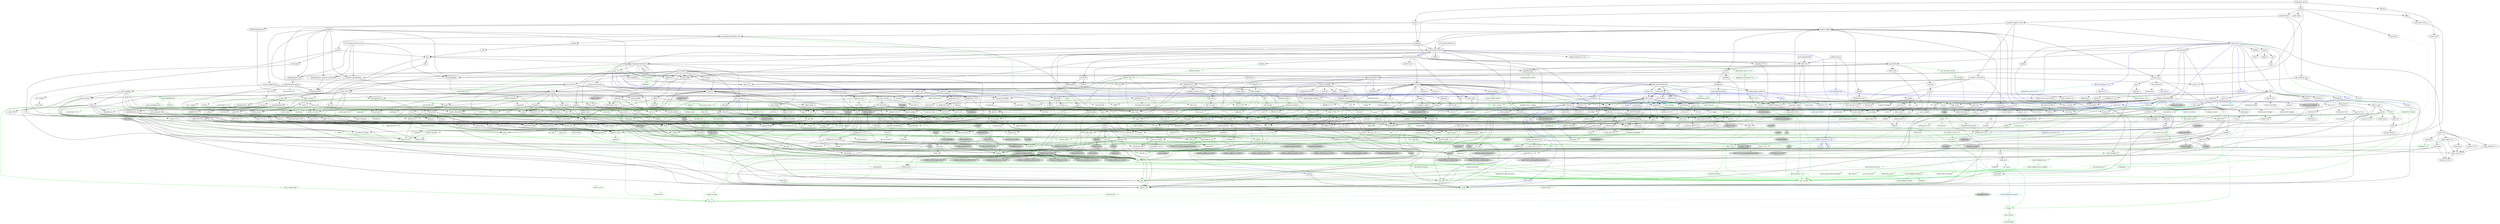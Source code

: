 digraph {
    0 [ label = "catalyst-toolbox" shape = box]
    1 [ label = "chain-addr" shape = box]
    2 [ label = "chain-core" shape = box]
    3 [ label = "chain-ser" shape = box]
    4 [ label = "chain-crypto" shape = box]
    5 [ label = "typed-bytes" shape = box]
    6 [ label = "chain-impl-mockchain" shape = box]
    7 [ label = "cardano-legacy-address" shape = box]
    8 [ label = "chain-time" shape = box]
    9 [ label = "chain-vote" shape = box]
    10 [ label = "imhamt" shape = box]
    11 [ label = "sparse-array" shape = box]
    12 [ label = "chain-storage" shape = box]
    13 [ label = "jcli" shape = box]
    14 [ label = "jormungandr-lib" shape = box]
    15 [ label = "jormungandr-automation" shape = box]
    16 [ label = "jortestkit" shape = box]
    17 [ label = "jormungandr-integration-tests" shape = box]
    18 [ label = "hersir" shape = box]
    19 [ label = "thor" shape = box]
    20 [ label = "loki" shape = box]
    21 [ label = "mjolnir" shape = box]
    22 [ label = "snapshot-lib" shape = box]
    23 [ label = "symmetric-cipher" shape = box]
    24 [ label = "vit-servicing-station-lib" shape = box]
    25 [ label = "event-db" shape = box]
    26 [ label = "vit-servicing-station-tests" shape = box]
    27 [ label = "wallet" shape = box]
    28 [ label = "chain-path-derivation" shape = box]
    29 [ label = "hdkeygen" shape = box]
    30 [ label = "chain-network" shape = box]
    31 [ label = "jormungandrwallet" shape = box]
    32 [ label = "wallet-core" shape = box]
    33 [ label = "wallet-wasm-js" shape = box]
    34 [ label = "jormungandr" shape = box]
    35 [ label = "explorer" shape = box]
    36 [ label = "settings" shape = box]
    37 [ label = "blockchain" shape = box]
    38 [ label = "vit-servicing-station-cli" shape = box]
    39 [ label = "vit-servicing-station-server" shape = box]
    40 [ label = "iapyx" shape = box]
    41 [ label = "valgrind" shape = box]
    42 [ label = "vitup" shape = box]
    43 [ label = "mainnet-lib" shape = box]
    44 [ label = "mainnet-tools" shape = box]
    45 [ label = "scheduler-service-lib" shape = box]
    46 [ label = "signals-handler" shape = box]
    47 [ label = "snapshot-trigger-service" shape = box]
    48 [ label = "voting_tools_rs" shape = box]
    49 [ label = "integration-tests" shape = box]
    50 [ label = "assert_cmd" ]
    51 [ label = "assert_fs" ]
    52 [ label = "bech32 0.8.1" ]
    53 [ label = "clap 4.2.1" ]
    54 [ label = "color-eyre" ]
    55 [ label = "csv" ]
    56 [ label = "fraction" ]
    57 [ label = "futures" ]
    58 [ label = "gag" ]
    59 [ label = "governor" ]
    60 [ label = "graphql_client" ]
    61 [ label = "hex" ]
    62 [ label = "image" ]
    63 [ label = "itertools" color = darkgreen]
    64 [ label = "once_cell" color = darkgreen]
    65 [ label = "predicates 2.1.5" ]
    66 [ label = "proptest" ]
    67 [ label = "qrcode" ]
    68 [ label = "quircs" ]
    69 [ label = "rand 0.8.5" color = darkgreen]
    70 [ label = "rand_chacha 0.3.1" color = darkgreen]
    71 [ label = "rayon" ]
    72 [ label = "regex" color = darkgreen]
    73 [ label = "reqwest" ]
    74 [ label = "rust_decimal" color = darkgreen]
    75 [ label = "rust_decimal_macros" color = green3]
    76 [ label = "serde" color = darkgreen]
    77 [ label = "serde_json" color = darkgreen]
    78 [ label = "serde_test" ]
    79 [ label = "serde_yaml" ]
    80 [ label = "sscanf" ]
    81 [ label = "test-strategy" color = green3]
    82 [ label = "thiserror" color = darkgreen]
    83 [ label = "time 0.3.20" color = darkgreen]
    84 [ label = "tokio" color = darkgreen]
    85 [ label = "tracing" color = darkgreen]
    86 [ label = "tracing-subscriber" ]
    87 [ label = "url" color = darkgreen]
    88 [ label = "versionisator" color = green3]
    89 [ label = "cryptoxide 0.4.4" ]
    90 [ label = "quickcheck" ]
    91 [ label = "curve25519-dalek-ng" ]
    92 [ label = "ed25519-bip32 0.4.1" ]
    93 [ label = "ed25519-dalek" ]
    94 [ label = "generic-array" color = darkgreen]
    95 [ label = "rand_core 0.6.4" color = darkgreen]
    96 [ label = "sha2 0.10.6" color = darkgreen]
    97 [ label = "smoke" color = blue]
    98 [ label = "lazy_static" color = darkgreen]
    99 [ label = "quickcheck_macros" color = green3]
    100 [ label = "strum" ]
    101 [ label = "strum_macros" color = green3]
    102 [ label = "tempfile" color = darkgreen]
    103 [ label = "cbor_event" ]
    104 [ label = "cfg-if 1.0.0" color = darkgreen]
    105 [ label = "const_format" ]
    106 [ label = "criterion" ]
    107 [ label = "rustc_version" color = green3]
    108 [ label = "trybuild" color = blue]
    109 [ label = "data-pile" ]
    110 [ label = "sled" ]
    111 [ label = "base64 0.13.1" ]
    112 [ label = "bincode" ]
    113 [ label = "bytes" color = darkgreen]
    114 [ label = "clap_complete" ]
    115 [ label = "gtmpl" ]
    116 [ label = "rand 0.7.3" ]
    117 [ label = "rpassword" ]
    118 [ label = "serde_derive" color = green3]
    119 [ label = "http" ]
    120 [ label = "humantime" ]
    121 [ label = "parity-multiaddr" ]
    122 [ label = "serde_with" ]
    123 [ label = "bytesize" ]
    124 [ label = "custom_debug" ]
    125 [ label = "flate2" ]
    126 [ label = "fs_extra" ]
    127 [ label = "json" ]
    128 [ label = "keynesis" ]
    129 [ label = "log" color = darkgreen]
    130 [ label = "netstat2" ]
    131 [ label = "os_info" ]
    132 [ label = "poldercast" ]
    133 [ label = "prost 0.9.0" color = darkgreen]
    134 [ label = "semver" color = darkgreen]
    135 [ label = "sysinfo" ]
    136 [ label = "tar" ]
    137 [ label = "tokio-stream" ]
    138 [ label = "tonic 0.6.2" ]
    139 [ label = "tonic-build 0.6.2" color = green3]
    140 [ label = "warp" ]
    141 [ label = "zip" ]
    142 [ label = "console" ]
    143 [ label = "dialoguer" ]
    144 [ label = "indicatif" ]
    145 [ label = "sha-1" ]
    146 [ label = "sha2 0.9.9" ]
    147 [ label = "bech32 0.7.3" ]
    148 [ label = "rstest" color = green3]
    149 [ label = "yaml-rust" ]
    150 [ label = "ctrlc" ]
    151 [ label = "slave-pool" ]
    152 [ label = "cocoon" ]
    153 [ label = "dirs" ]
    154 [ label = "zeroize" ]
    155 [ label = "async-trait" color = green3]
    156 [ label = "diesel 1.4.8" color = darkgreen]
    157 [ label = "diesel_migrations 1.4.0" ]
    158 [ label = "dotenv" ]
    159 [ label = "http-zipkin" ]
    160 [ label = "notify" ]
    161 [ label = "pretty_assertions 1.3.0" color = blue]
    162 [ label = "r2d2" color = darkgreen]
    163 [ label = "simplelog 0.8.0" ]
    164 [ label = "tracing-futures" ]
    165 [ label = "bb8" ]
    166 [ label = "bb8-postgres" ]
    167 [ label = "dotenvy" ]
    168 [ label = "tokio-postgres" color = darkgreen]
    169 [ label = "cfg-if 0.1.10" ]
    170 [ label = "chrono" color = darkgreen]
    171 [ label = "dyn-clone" color = darkgreen]
    172 [ label = "fake" ]
    173 [ label = "hyper" ]
    174 [ label = "postgres" color = darkgreen]
    175 [ label = "pretty_assertions 0.6.1" ]
    176 [ label = "rand_core 0.5.1" ]
    177 [ label = "refinery" ]
    178 [ label = "hashlink" ]
    179 [ label = "paste" color = blue]
    180 [ label = "http-body" ]
    181 [ label = "pin-project" ]
    182 [ label = "clear_on_drop" ]
    183 [ label = "console_error_panic_hook" ]
    184 [ label = "getrandom 0.2.8" color = darkgreen]
    185 [ label = "js-sys" color = darkgreen]
    186 [ label = "wasm-bindgen" color = darkgreen]
    187 [ label = "wasm-bindgen-test" color = blue]
    188 [ label = "web-sys" ]
    189 [ label = "arc-swap" ]
    190 [ label = "jsonrpsee-core" ]
    191 [ label = "jsonrpsee-http-server" ]
    192 [ label = "libc" color = darkgreen]
    193 [ label = "linked-hash-map" ]
    194 [ label = "local-ip-address" ]
    195 [ label = "lru" ]
    196 [ label = "nix 0.25.1" style = filled, fillcolor = lightgrey]
    197 [ label = "opentelemetry" ]
    198 [ label = "opentelemetry-otlp" ]
    199 [ label = "opentelemetry-semantic-conventions" ]
    200 [ label = "tokio-util 0.6.10" ]
    201 [ label = "tracing-appender" ]
    202 [ label = "tracing-opentelemetry" ]
    203 [ label = "trust-dns-resolver" ]
    204 [ label = "anyhow" color = darkgreen]
    205 [ label = "async-graphql" ]
    206 [ label = "async-graphql-warp" ]
    207 [ label = "futures-channel" color = darkgreen]
    208 [ label = "futures-util" color = darkgreen]
    209 [ label = "ed25519-bip32 0.3.2" ]
    210 [ label = "prettytable-rs" ]
    211 [ label = "warp-reverse-proxy" ]
    212 [ label = "diffy" ]
    213 [ label = "glob" ]
    214 [ label = "path-slash" ]
    215 [ label = "rustls" ]
    216 [ label = "rustls-pemfile" ]
    217 [ label = "tempdir" ]
    218 [ label = "tokio-rustls" ]
    219 [ label = "uuid 0.8.2" ]
    220 [ label = "walkdir" color = darkgreen]
    221 [ label = "cardano-serialization-lib" ]
    222 [ label = "pharos" ]
    223 [ label = "job_scheduler_ng" ]
    224 [ label = "num-traits" color = darkgreen]
    225 [ label = "uuid 1.3.0" ]
    226 [ label = "bigdecimal" ]
    227 [ label = "bitvec" ]
    228 [ label = "blake2" ]
    229 [ label = "bytekind" ]
    230 [ label = "cddl" ]
    231 [ label = "ciborium" ]
    232 [ label = "dashmap" ]
    233 [ label = "diesel 2.0.3" ]
    234 [ label = "diesel-derive-enum" color = green3]
    235 [ label = "diesel_migrations 2.0.0" color = blue]
    236 [ label = "insta" color = blue]
    237 [ label = "microtype" ]
    238 [ label = "nonempty" ]
    239 [ label = "rand 0.6.5" ]
    240 [ label = "rand_core 0.4.2" ]
    241 [ label = "scheduled-thread-pool" color = darkgreen]
    242 [ label = "serial_test" color = blue]
    243 [ label = "tracing-test" color = blue]
    244 [ label = "validity" ]
    245 [ label = "base64 0.21.0" color = darkgreen]
    246 [ label = "libmath" ]
    247 [ label = "rand_chacha 0.2.2" ]
    248 [ label = "anstyle" ]
    249 [ label = "bstr" ]
    250 [ label = "doc-comment" ]
    251 [ label = "predicates 3.0.2" ]
    252 [ label = "predicates-core" ]
    253 [ label = "predicates-tree" ]
    254 [ label = "wait-timeout" ]
    255 [ label = "globwalk" ]
    256 [ label = "clap_builder" ]
    257 [ label = "clap_derive 4.2.0" color = green3, style = dashed]
    258 [ label = "backtrace" ]
    259 [ label = "color-spantrace" style = dashed]
    260 [ label = "eyre" ]
    261 [ label = "indenter" ]
    262 [ label = "owo-colors" ]
    263 [ label = "tracing-error" style = dashed]
    264 [ label = "csv-core" ]
    265 [ label = "itoa" color = darkgreen]
    266 [ label = "ryu" color = darkgreen]
    267 [ label = "num" ]
    268 [ label = "futures-core" color = darkgreen]
    269 [ label = "futures-executor" ]
    270 [ label = "futures-io" color = darkgreen]
    271 [ label = "futures-sink" color = darkgreen]
    272 [ label = "futures-task" color = darkgreen]
    273 [ label = "filedescriptor" ]
    274 [ label = "futures-timer" style = dashed]
    275 [ label = "no-std-compat" ]
    276 [ label = "nonzero_ext" ]
    277 [ label = "parking_lot 0.12.1" color = darkgreen]
    278 [ label = "smallvec" color = darkgreen]
    279 [ label = "graphql_query_derive" color = green3, style = dashed]
    280 [ label = "bytemuck" ]
    281 [ label = "byteorder" color = darkgreen]
    282 [ label = "color_quant" ]
    283 [ label = "gif" style = dashed]
    284 [ label = "jpeg-decoder" style = dashed]
    285 [ label = "num-iter" ]
    286 [ label = "num-rational 0.3.2" ]
    287 [ label = "png" style = dashed]
    288 [ label = "scoped_threadpool" style = dashed]
    289 [ label = "tiff" style = dashed]
    290 [ label = "either" color = darkgreen]
    291 [ label = "difflib" style = dashed]
    292 [ label = "float-cmp" style = dashed]
    293 [ label = "normalize-line-endings" style = dashed]
    294 [ label = "bit-set" style = dashed]
    295 [ label = "bitflags" color = darkgreen]
    296 [ label = "quick-error 2.0.1" style = dashed]
    297 [ label = "rand_xorshift 0.3.0" ]
    298 [ label = "regex-syntax" color = darkgreen]
    299 [ label = "rusty-fork" style = dashed]
    300 [ label = "unarray" ]
    301 [ label = "checked_int_cast" ]
    302 [ label = "num-derive" color = green3]
    303 [ label = "ppv-lite86" color = darkgreen]
    304 [ label = "rayon-core" ]
    305 [ label = "aho-corasick" color = darkgreen]
    306 [ label = "memchr" color = darkgreen]
    307 [ label = "encoding_rs" ]
    308 [ label = "h2" ]
    309 [ label = "hyper-rustls" style = "dashed,filled", fillcolor = lightgrey]
    310 [ label = "ipnet" ]
    311 [ label = "mime" ]
    312 [ label = "percent-encoding" color = darkgreen]
    313 [ label = "pin-project-lite" color = darkgreen]
    314 [ label = "serde_urlencoded" ]
    315 [ label = "tower-service" ]
    316 [ label = "wasm-bindgen-futures" ]
    317 [ label = "webpki-roots" style = "dashed,filled", fillcolor = lightgrey]
    318 [ label = "winreg" style = filled, fillcolor = lightgrey]
    319 [ label = "arrayvec 0.7.2" color = darkgreen]
    320 [ label = "borsh" color = darkgreen, style = dashed]
    321 [ label = "bytecheck" color = darkgreen, style = dashed]
    322 [ label = "rkyv" color = darkgreen, style = dashed]
    323 [ label = "quote" color = green3]
    324 [ label = "indexmap" color = darkgreen]
    325 [ label = "sscanf_macro" color = green3]
    326 [ label = "proc-macro2" color = green3]
    327 [ label = "structmeta" color = green3]
    328 [ label = "syn 1.0.109" color = green3]
    329 [ label = "thiserror-impl" color = green3]
    330 [ label = "num_threads" color = darkgreen, style = "dashed,filled", fillcolor = lightgrey]
    331 [ label = "time-core" color = darkgreen]
    332 [ label = "time-macros" color = green3, style = dashed]
    333 [ label = "autocfg 1.1.0" color = green3]
    334 [ label = "mio" color = darkgreen]
    335 [ label = "num_cpus" color = darkgreen]
    336 [ label = "signal-hook-registry" color = darkgreen, style = "dashed,filled", fillcolor = lightgrey]
    337 [ label = "socket2 0.4.9" color = darkgreen, style = dashed]
    338 [ label = "tokio-macros" color = green3, style = dashed]
    339 [ label = "windows-sys 0.45.0" color = darkgreen, style = filled, fillcolor = lightgrey]
    340 [ label = "tracing-attributes" color = green3, style = dashed]
    341 [ label = "tracing-core" color = darkgreen]
    342 [ label = "matchers" style = dashed]
    343 [ label = "nu-ansi-term" style = dashed]
    344 [ label = "sharded-slab" style = dashed]
    345 [ label = "thread_local" ]
    346 [ label = "tracing-log" style = dashed]
    347 [ label = "tracing-serde" style = dashed]
    348 [ label = "form_urlencoded" color = darkgreen]
    349 [ label = "idna 0.3.0" color = darkgreen]
    350 [ label = "platforms" color = green3]
    351 [ label = "env_logger" style = dashed]
    352 [ label = "digest 0.9.0" ]
    353 [ label = "subtle-ng" ]
    354 [ label = "curve25519-dalek" ]
    355 [ label = "ed25519" ]
    356 [ label = "typenum" color = darkgreen]
    357 [ label = "version_check" color = green3]
    358 [ label = "cpufeatures" color = darkgreen, style = filled, fillcolor = lightgrey]
    359 [ label = "digest 0.10.6" color = darkgreen]
    360 [ label = "heck 0.4.1" color = green3]
    361 [ label = "rustversion" color = red]
    362 [ label = "fastrand" color = darkgreen]
    363 [ label = "redox_syscall 0.3.5" color = darkgreen, style = filled, fillcolor = lightgrey]
    364 [ label = "rustix" color = darkgreen, style = filled, fillcolor = lightgrey]
    365 [ label = "const_format_proc_macros" color = green3]
    366 [ label = "atty" ]
    367 [ label = "cast" ]
    368 [ label = "clap 2.34.0" ]
    369 [ label = "criterion-plot" ]
    370 [ label = "oorandom" ]
    371 [ label = "plotters" ]
    372 [ label = "serde_cbor" ]
    373 [ label = "tinytemplate" ]
    374 [ label = "basic-toml" color = blue]
    375 [ label = "termcolor" color = darkgreen]
    376 [ label = "memmap2" ]
    377 [ label = "crc32fast" ]
    378 [ label = "crossbeam-epoch" ]
    379 [ label = "crossbeam-utils" ]
    380 [ label = "fs2" style = filled, fillcolor = lightgrey]
    381 [ label = "fxhash" ]
    382 [ label = "parking_lot 0.11.2" ]
    383 [ label = "gtmpl_value" ]
    384 [ label = "getrandom 0.1.16" style = dashed]
    385 [ label = "rand_hc 0.2.0" style = filled, fillcolor = lightgrey]
    386 [ label = "winapi" color = darkgreen, style = filled, fillcolor = lightgrey]
    387 [ label = "syn 2.0.13" color = green3]
    388 [ label = "fnv" color = darkgreen]
    389 [ label = "arrayref" ]
    390 [ label = "bs58" ]
    391 [ label = "data-encoding" ]
    392 [ label = "multihash" ]
    393 [ label = "static_assertions" ]
    394 [ label = "unsigned-varint 0.7.1" ]
    395 [ label = "serde_with_macros" color = green3, style = dashed]
    396 [ label = "custom_debug_derive" color = green3]
    397 [ label = "miniz_oxide 0.6.2" ]
    398 [ label = "cryptoxide 0.3.6" ]
    399 [ label = "prost-derive 0.9.0" color = green3, style = dashed]
    400 [ label = "core-foundation-sys" color = darkgreen, style = filled, fillcolor = lightgrey]
    401 [ label = "ntapi" style = filled, fillcolor = lightgrey]
    402 [ label = "filetime" ]
    403 [ label = "xattr" style = "dashed,filled", fillcolor = lightgrey]
    404 [ label = "tokio-util 0.7.7" color = darkgreen]
    405 [ label = "async-stream" ]
    406 [ label = "hyper-timeout" style = dashed]
    407 [ label = "tower" style = dashed]
    408 [ label = "tower-layer" ]
    409 [ label = "prost-build 0.9.0" color = green3, style = dashed]
    410 [ label = "headers" ]
    411 [ label = "mime_guess" ]
    412 [ label = "multiparty" style = dashed]
    413 [ label = "scoped-tls" ]
    414 [ label = "tokio-tungstenite" style = dashed]
    415 [ label = "aes" style = dashed]
    416 [ label = "bzip2" style = dashed]
    417 [ label = "constant_time_eq" style = dashed]
    418 [ label = "hmac 0.12.1" color = darkgreen]
    419 [ label = "pbkdf2 0.11.0" style = dashed]
    420 [ label = "sha1" ]
    421 [ label = "zstd" style = dashed]
    422 [ label = "encode_unicode 0.3.6" style = filled, fillcolor = lightgrey]
    423 [ label = "unicode-width" color = darkgreen]
    424 [ label = "windows-sys 0.42.0" style = filled, fillcolor = lightgrey]
    425 [ label = "shell-words" ]
    426 [ label = "number_prefix" ]
    427 [ label = "block-buffer 0.9.0" ]
    428 [ label = "opaque-debug" ]
    429 [ label = "nix 0.26.2" style = filled, fillcolor = lightgrey]
    430 [ label = "crossbeam-channel" ]
    431 [ label = "aes-gcm" ]
    432 [ label = "chacha20poly1305" ]
    433 [ label = "hmac 0.11.0" ]
    434 [ label = "pbkdf2 0.9.0" ]
    435 [ label = "dirs-sys" ]
    436 [ label = "zeroize_derive" color = green3, style = dashed]
    437 [ label = "diesel_derives 1.4.1" color = green3]
    438 [ label = "pq-sys" color = darkgreen, style = dashed]
    439 [ label = "migrations_internals 1.4.1" color = darkgreen]
    440 [ label = "migrations_macros 1.4.2" color = green3]
    441 [ label = "zipkin" ]
    442 [ label = "fsevent-sys" style = "dashed,filled", fillcolor = lightgrey]
    443 [ label = "inotify" style = filled, fillcolor = lightgrey]
    444 [ label = "kqueue" style = filled, fillcolor = lightgrey]
    445 [ label = "ctor" color = green3, style = filled, fillcolor = lightgrey]
    446 [ label = "diff" color = blue]
    447 [ label = "output_vt100" style = filled, fillcolor = lightgrey]
    448 [ label = "yansi" color = blue]
    449 [ label = "fallible-iterator" color = darkgreen]
    450 [ label = "phf" color = darkgreen]
    451 [ label = "postgres-protocol" color = darkgreen]
    452 [ label = "postgres-types" color = darkgreen]
    453 [ label = "socket2 0.5.1" color = darkgreen]
    454 [ label = "iana-time-zone" color = darkgreen, style = "dashed,filled", fillcolor = lightgrey]
    455 [ label = "num-integer" color = darkgreen]
    456 [ label = "time 0.1.45" color = darkgreen, style = dashed]
    457 [ label = "httparse" ]
    458 [ label = "httpdate" ]
    459 [ label = "want" ]
    460 [ label = "ansi_term 0.11.0" ]
    461 [ label = "difference" ]
    462 [ label = "refinery-core" color = darkgreen]
    463 [ label = "refinery-macros" color = green3]
    464 [ label = "hashbrown 0.12.3" color = darkgreen]
    465 [ label = "paste-impl" color = turquoise3]
    466 [ label = "proc-macro-hack" color = turquoise3]
    467 [ label = "pin-project-internal" color = green3]
    468 [ label = "cc" color = green3]
    469 [ label = "wasi 0.11.0+wasi-snapshot-preview1" color = darkgreen, style = filled, fillcolor = lightgrey]
    470 [ label = "wasm-bindgen-macro" color = green3]
    471 [ label = "wasm-bindgen-test-macro" color = turquoise3]
    472 [ label = "beef" ]
    473 [ label = "jsonrpsee-types" ]
    474 [ label = "rustc-hash" style = dashed]
    475 [ label = "globset" ]
    476 [ label = "unicase" color = darkgreen]
    477 [ label = "neli" style = filled, fillcolor = lightgrey]
    478 [ label = "memoffset 0.6.5" style = "dashed,filled", fillcolor = lightgrey]
    479 [ label = "pin-utils" color = darkgreen]
    480 [ label = "opentelemetry_api" ]
    481 [ label = "opentelemetry_sdk" ]
    482 [ label = "opentelemetry-proto" ]
    483 [ label = "prost 0.11.8" color = darkgreen, style = dashed]
    484 [ label = "tonic 0.8.3" style = dashed]
    485 [ label = "slab" color = darkgreen]
    486 [ label = "ipconfig" style = "dashed,filled", fillcolor = lightgrey]
    487 [ label = "lru-cache" ]
    488 [ label = "resolv-conf" style = dashed]
    489 [ label = "trust-dns-proto" ]
    490 [ label = "async-graphql-derive" color = green3]
    491 [ label = "async-graphql-parser" color = darkgreen]
    492 [ label = "async-graphql-value" color = darkgreen]
    493 [ label = "fast_chemail" style = dashed]
    494 [ label = "multer" ]
    495 [ label = "futures-macro" color = green3, style = dashed]
    496 [ label = "encode_unicode 1.0.0" ]
    497 [ label = "is-terminal" ]
    498 [ label = "term" ]
    499 [ label = "ansi_term 0.12.1" ]
    500 [ label = "ring" ]
    501 [ label = "sct" ]
    502 [ label = "webpki" ]
    503 [ label = "rand 0.4.6" ]
    504 [ label = "remove_dir_all" ]
    505 [ label = "same-file" color = darkgreen]
    506 [ label = "winapi-util" color = darkgreen, style = filled, fillcolor = lightgrey]
    507 [ label = "noop_proc_macro" color = green3, style = filled, fillcolor = lightgrey]
    508 [ label = "num-bigint" ]
    509 [ label = "rand_os" ]
    510 [ label = "schemars" color = darkgreen]
    511 [ label = "serde-wasm-bindgen" style = filled, fillcolor = lightgrey]
    512 [ label = "cron" ]
    513 [ label = "libm" color = darkgreen, style = dashed]
    514 [ label = "funty" ]
    515 [ label = "radium" ]
    516 [ label = "tap" ]
    517 [ label = "wyz" ]
    518 [ label = "abnf_to_pest" ]
    519 [ label = "base16" ]
    520 [ label = "base64-url" style = dashed]
    521 [ label = "clap 3.2.23" style = dashed]
    522 [ label = "codespan-reporting" color = darkgreen]
    523 [ label = "crossterm" style = "dashed,filled", fillcolor = lightgrey]
    524 [ label = "displaydoc" color = green3]
    525 [ label = "hexf-parse" ]
    526 [ label = "lexical-core" ]
    527 [ label = "pest_meta" ]
    528 [ label = "pest_vm" ]
    529 [ label = "simplelog 0.11.2" ]
    530 [ label = "uriparse" style = dashed]
    531 [ label = "ciborium-io" ]
    532 [ label = "ciborium-ll" ]
    533 [ label = "lock_api" color = darkgreen]
    534 [ label = "parking_lot_core 0.9.7" color = darkgreen]
    535 [ label = "diesel_derives 2.0.2" color = green3]
    536 [ label = "migrations_internals 2.0.0" color = steelblue]
    537 [ label = "migrations_macros 2.0.0" color = turquoise3]
    538 [ label = "similar" color = blue]
    539 [ label = "microtype-macro" color = green3]
    540 [ label = "secrecy" style = dashed]
    541 [ label = "autocfg 0.1.8" color = green3]
    542 [ label = "rand_chacha 0.1.1" ]
    543 [ label = "rand_hc 0.1.0" ]
    544 [ label = "rand_isaac" ]
    545 [ label = "rand_jitter" ]
    546 [ label = "rand_pcg" ]
    547 [ label = "rand_xorshift 0.1.1" ]
    548 [ label = "serial_test_derive" color = turquoise3]
    549 [ label = "tracing-test-macro" color = turquoise3]
    550 [ label = "rand 0.3.23" ]
    551 [ label = "regex-automata" style = dashed]
    552 [ label = "termtree" ]
    553 [ label = "ignore" ]
    554 [ label = "anstream" style = dashed]
    555 [ label = "clap_lex 0.4.1" ]
    556 [ label = "strsim" color = darkgreen, style = dashed]
    557 [ label = "addr2line" ]
    558 [ label = "object" ]
    559 [ label = "rustc-demangle" ]
    560 [ label = "num-complex" ]
    561 [ label = "num-rational 0.4.1" ]
    562 [ label = "graphql_client_codegen" color = green3, style = dashed]
    563 [ label = "weezl" style = dashed]
    564 [ label = "deflate" style = dashed]
    565 [ label = "miniz_oxide 0.3.7" style = dashed]
    566 [ label = "miniz_oxide 0.4.4" style = dashed]
    567 [ label = "bit-vec" style = dashed]
    568 [ label = "quick-error 1.2.3" style = dashed]
    569 [ label = "crossbeam-deque" ]
    570 [ label = "borsh-derive" color = green3, style = dashed]
    571 [ label = "hashbrown 0.13.2" color = darkgreen, style = dashed]
    572 [ label = "bytecheck_derive" color = green3, style = dashed]
    573 [ label = "ptr_meta" color = darkgreen, style = dashed]
    574 [ label = "simdutf8" color = darkgreen, style = dashed]
    575 [ label = "rend" color = darkgreen, style = dashed]
    576 [ label = "rkyv_derive" color = green3, style = dashed]
    577 [ label = "seahash" color = darkgreen, style = dashed]
    578 [ label = "unicode-ident" color = green3]
    579 [ label = "structmeta-derive" color = green3]
    580 [ label = "hermit-abi 0.2.6" color = darkgreen, style = filled, fillcolor = lightgrey]
    581 [ label = "windows-targets 0.42.2" color = darkgreen, style = filled, fillcolor = lightgrey]
    582 [ label = "valuable" color = darkgreen, style = "dashed,filled", fillcolor = lightgrey]
    583 [ label = "overload" style = dashed]
    584 [ label = "unicode-bidi" color = darkgreen]
    585 [ label = "unicode-normalization" color = darkgreen]
    586 [ label = "subtle" color = darkgreen]
    587 [ label = "signature" ]
    588 [ label = "block-buffer 0.10.4" color = darkgreen, style = dashed]
    589 [ label = "crypto-common" color = darkgreen]
    590 [ label = "instant" color = darkgreen]
    591 [ label = "errno" color = darkgreen, style = filled, fillcolor = lightgrey]
    592 [ label = "io-lifetimes" color = darkgreen]
    593 [ label = "linux-raw-sys" color = darkgreen, style = filled, fillcolor = lightgrey]
    594 [ label = "unicode-xid" color = green3]
    595 [ label = "hermit-abi 0.1.19" style = filled, fillcolor = lightgrey]
    596 [ label = "textwrap 0.11.0" ]
    597 [ label = "plotters-backend" ]
    598 [ label = "plotters-svg" style = dashed]
    599 [ label = "half" ]
    600 [ label = "memoffset 0.8.0" ]
    601 [ label = "scopeguard" color = darkgreen]
    602 [ label = "parking_lot_core 0.8.6" ]
    603 [ label = "wasi 0.9.0+wasi-snapshot-preview1" style = "dashed,filled", fillcolor = lightgrey]
    604 [ label = "winapi-i686-pc-windows-gnu" color = darkgreen, style = filled, fillcolor = lightgrey]
    605 [ label = "winapi-x86_64-pc-windows-gnu" color = darkgreen, style = filled, fillcolor = lightgrey]
    606 [ label = "multihash-derive" color = green3, style = dashed]
    607 [ label = "unsigned-varint 0.5.1" ]
    608 [ label = "darling" color = green3]
    609 [ label = "synstructure" color = green3]
    610 [ label = "adler" ]
    611 [ label = "redox_syscall 0.2.16" color = darkgreen, style = filled, fillcolor = lightgrey]
    612 [ label = "async-stream-impl" color = green3]
    613 [ label = "tokio-io-timeout" style = dashed]
    614 [ label = "heck 0.3.3" color = green3, style = dashed]
    615 [ label = "multimap" color = green3, style = dashed]
    616 [ label = "petgraph" color = green3, style = dashed]
    617 [ label = "prost-types 0.9.0" color = green3, style = dashed]
    618 [ label = "which" color = green3, style = dashed]
    619 [ label = "headers-core" ]
    620 [ label = "try-lock" ]
    621 [ label = "tungstenite" style = dashed]
    622 [ label = "cipher 0.3.0" ]
    623 [ label = "bzip2-sys" style = dashed]
    624 [ label = "password-hash" style = dashed]
    625 [ label = "zstd-safe" style = dashed]
    626 [ label = "windows_aarch64_gnullvm 0.42.2" color = darkgreen, style = filled, fillcolor = lightgrey]
    627 [ label = "windows_aarch64_msvc 0.42.2" color = darkgreen, style = filled, fillcolor = lightgrey]
    628 [ label = "windows_i686_gnu 0.42.2" color = darkgreen, style = filled, fillcolor = lightgrey]
    629 [ label = "windows_i686_msvc 0.42.2" color = darkgreen, style = filled, fillcolor = lightgrey]
    630 [ label = "windows_x86_64_gnu 0.42.2" color = darkgreen, style = filled, fillcolor = lightgrey]
    631 [ label = "windows_x86_64_gnullvm 0.42.2" color = darkgreen, style = filled, fillcolor = lightgrey]
    632 [ label = "windows_x86_64_msvc 0.42.2" color = darkgreen, style = filled, fillcolor = lightgrey]
    633 [ label = "aead 0.4.3" ]
    634 [ label = "ctr" ]
    635 [ label = "ghash" ]
    636 [ label = "aead 0.5.2" ]
    637 [ label = "chacha20" ]
    638 [ label = "cipher 0.4.4" ]
    639 [ label = "poly1305" ]
    640 [ label = "crypto-mac" ]
    641 [ label = "redox_users" style = filled, fillcolor = lightgrey]
    642 [ label = "vcpkg" color = green3, style = "dashed,filled", fillcolor = lightgrey]
    643 [ label = "lazycell" ]
    644 [ label = "zipkin-types" ]
    645 [ label = "inotify-sys" style = filled, fillcolor = lightgrey]
    646 [ label = "kqueue-sys" style = filled, fillcolor = lightgrey]
    647 [ label = "phf_shared" color = darkgreen]
    648 [ label = "md-5" color = darkgreen]
    649 [ label = "stringprep" color = darkgreen]
    650 [ label = "android_system_properties" color = darkgreen, style = "dashed,filled", fillcolor = lightgrey]
    651 [ label = "iana-time-zone-haiku" color = darkgreen, style = "dashed,filled", fillcolor = lightgrey]
    652 [ label = "windows" color = darkgreen, style = "dashed,filled", fillcolor = lightgrey]
    653 [ label = "wasi 0.10.0+wasi-snapshot-preview1" color = darkgreen, style = "dashed,filled", fillcolor = lightgrey]
    654 [ label = "siphasher" color = darkgreen]
    655 [ label = "toml" color = darkgreen]
    656 [ label = "ahash 0.7.6" color = darkgreen, style = dashed]
    657 [ label = "jobserver" color = green3, style = dashed]
    658 [ label = "wasm-bindgen-macro-support" color = green3]
    659 [ label = "tonic-build 0.8.4" color = green3, style = dashed]
    660 [ label = "prost-derive 0.11.8" color = green3, style = dashed]
    661 [ label = "axum" style = dashed]
    662 [ label = "widestring" style = "dashed,filled", fillcolor = lightgrey]
    663 [ label = "hostname" style = dashed]
    664 [ label = "enum-as-inner" color = green3]
    665 [ label = "idna 0.2.3" ]
    666 [ label = "tinyvec" color = darkgreen]
    667 [ label = "Inflector" color = green3]
    668 [ label = "proc-macro-crate 1.3.1" color = green3]
    669 [ label = "pest" color = darkgreen]
    670 [ label = "ascii_utils" style = dashed]
    671 [ label = "spin 0.9.8" ]
    672 [ label = "hermit-abi 0.3.1" color = darkgreen, style = filled, fillcolor = lightgrey]
    673 [ label = "dirs-next" ]
    674 [ label = "spin 0.5.2" style = filled, fillcolor = lightgrey]
    675 [ label = "untrusted" ]
    676 [ label = "fuchsia-cprng" style = filled, fillcolor = lightgrey]
    677 [ label = "rand_core 0.3.1" ]
    678 [ label = "rdrand" style = filled, fillcolor = lightgrey]
    679 [ label = "cloudabi" style = filled, fillcolor = lightgrey]
    680 [ label = "schemars_derive" color = green3, style = dashed]
    681 [ label = "nom" ]
    682 [ label = "abnf" ]
    683 [ label = "pretty" ]
    684 [ label = "clap_derive 3.2.18" color = green3, style = dashed]
    685 [ label = "clap_lex 0.2.4" style = dashed]
    686 [ label = "textwrap 0.16.0" style = dashed]
    687 [ label = "crossterm_winapi" style = "dashed,filled", fillcolor = lightgrey]
    688 [ label = "signal-hook" style = "dashed,filled", fillcolor = lightgrey]
    689 [ label = "signal-hook-mio" style = "dashed,filled", fillcolor = lightgrey]
    690 [ label = "lexical-parse-float" style = dashed]
    691 [ label = "lexical-parse-integer" style = dashed]
    692 [ label = "lexical-util" ]
    693 [ label = "lexical-write-float" style = dashed]
    694 [ label = "lexical-write-integer" style = dashed]
    695 [ label = "proc-macro-error" color = green3]
    696 [ label = "anstyle-parse" style = dashed]
    697 [ label = "anstyle-wincon" style = "dashed,filled", fillcolor = lightgrey]
    698 [ label = "concolor-override" style = dashed]
    699 [ label = "concolor-query" style = dashed]
    700 [ label = "utf8parse" style = dashed]
    701 [ label = "gimli" ]
    702 [ label = "graphql-introspection-query" color = green3, style = dashed]
    703 [ label = "graphql-parser" color = green3, style = dashed]
    704 [ label = "adler32" style = dashed]
    705 [ label = "borsh-derive-internal" color = green3, style = dashed]
    706 [ label = "borsh-schema-derive-internal" color = green3, style = dashed]
    707 [ label = "proc-macro-crate 0.1.5" color = green3, style = dashed]
    708 [ label = "ahash 0.8.3" color = darkgreen, style = dashed]
    709 [ label = "ptr_meta_derive" color = green3, style = dashed]
    710 [ label = "errno-dragonfly" color = darkgreen, style = filled, fillcolor = lightgrey]
    711 [ label = "windows-sys 0.48.0" color = darkgreen, style = "dashed,filled", fillcolor = lightgrey]
    712 [ label = "darling_core" color = green3]
    713 [ label = "darling_macro" color = green3]
    714 [ label = "unicode-segmentation" color = darkgreen]
    715 [ label = "fixedbitset" color = green3, style = dashed]
    716 [ label = "utf-8" style = dashed]
    717 [ label = "pkg-config" color = green3, style = dashed]
    718 [ label = "base64ct" style = dashed]
    719 [ label = "zstd-sys" style = dashed]
    720 [ label = "polyval" ]
    721 [ label = "inout" ]
    722 [ label = "universal-hash 0.5.0" ]
    723 [ label = "cxx" color = darkgreen, style = "dashed,filled", fillcolor = lightgrey]
    724 [ label = "cxx-build" color = green3, style = "dashed,filled", fillcolor = lightgrey]
    725 [ label = "windows-targets 0.48.0" color = darkgreen, style = "dashed,filled", fillcolor = lightgrey]
    726 [ label = "wasm-bindgen-backend" color = green3]
    727 [ label = "wasm-bindgen-shared" color = green3]
    728 [ label = "prettyplease" color = green3, style = dashed]
    729 [ label = "prost-build 0.11.8" color = green3, style = dashed]
    730 [ label = "axum-core" style = dashed]
    731 [ label = "matchit" style = dashed]
    732 [ label = "sync_wrapper" style = dashed]
    733 [ label = "match_cfg" style = dashed]
    734 [ label = "matches" ]
    735 [ label = "tinyvec_macros" color = darkgreen, style = dashed]
    736 [ label = "toml_edit" color = green3]
    737 [ label = "ucd-trie" color = darkgreen]
    738 [ label = "dirs-sys-next" ]
    739 [ label = "serde_derive_internals" color = green3, style = dashed]
    740 [ label = "minimal-lexical" ]
    741 [ label = "abnf-core" ]
    742 [ label = "arrayvec 0.5.2" ]
    743 [ label = "typed-arena" ]
    744 [ label = "os_str_bytes" style = dashed]
    745 [ label = "proc-macro-error-attr" color = green3]
    746 [ label = "combine" color = green3, style = dashed]
    747 [ label = "ident_case" color = green3]
    748 [ label = "universal-hash 0.4.1" ]
    749 [ label = "cxxbridge-flags" color = green3, style = "dashed,filled", fillcolor = lightgrey]
    750 [ label = "cxxbridge-macro" color = green3, style = "dashed,filled", fillcolor = lightgrey]
    751 [ label = "link-cplusplus" color = darkgreen, style = "dashed,filled", fillcolor = lightgrey]
    752 [ label = "scratch" color = green3, style = "dashed,filled", fillcolor = lightgrey]
    753 [ label = "windows_aarch64_gnullvm 0.48.0" color = darkgreen, style = "dashed,filled", fillcolor = lightgrey]
    754 [ label = "windows_aarch64_msvc 0.48.0" color = darkgreen, style = "dashed,filled", fillcolor = lightgrey]
    755 [ label = "windows_i686_gnu 0.48.0" color = darkgreen, style = "dashed,filled", fillcolor = lightgrey]
    756 [ label = "windows_i686_msvc 0.48.0" color = darkgreen, style = "dashed,filled", fillcolor = lightgrey]
    757 [ label = "windows_x86_64_gnu 0.48.0" color = darkgreen, style = "dashed,filled", fillcolor = lightgrey]
    758 [ label = "windows_x86_64_gnullvm 0.48.0" color = darkgreen, style = "dashed,filled", fillcolor = lightgrey]
    759 [ label = "windows_x86_64_msvc 0.48.0" color = darkgreen, style = "dashed,filled", fillcolor = lightgrey]
    760 [ label = "bumpalo" color = green3]
    761 [ label = "prost-types 0.11.8" color = green3, style = dashed]
    762 [ label = "toml_datetime" color = green3]
    763 [ label = "winnow" color = green3]
    764 [ label = "ascii" color = green3, style = dashed]
    765 [ label = "unreachable" color = green3, style = dashed]
    766 [ label = "void" color = green3, style = dashed]
    0 -> 54 [ ]
    0 -> 58 [ ]
    0 -> 59 [ ]
    0 -> 17 [ ]
    0 -> 67 [ ]
    0 -> 68 [ ]
    0 -> 80 [ ]
    0 -> 23 [ ]
    0 -> 24 [ ]
    0 -> 27 [ ]
    1 -> 2 [ ]
    1 -> 4 [ ]
    1 -> 4 [ color = blue]
    2 -> 3 [ ]
    3 -> 82 [ ]
    4 -> 52 [ ]
    4 -> 91 [ ]
    4 -> 92 [ ]
    4 -> 93 [ ]
    4 -> 61 [ ]
    4 -> 66 [ style = dotted]
    4 -> 66 [ color = blue]
    4 -> 90 [ style = dotted]
    4 -> 90 [ color = blue]
    4 -> 71 [ ]
    4 -> 96 [ ]
    4 -> 97 [ color = blue]
    4 -> 81 [ color = green3, style = dotted]
    4 -> 81 [ color = turquoise3]
    4 -> 5 [ ]
    6 -> 7 [ ]
    6 -> 1 [ ]
    6 -> 1 [ color = blue]
    6 -> 8 [ ]
    6 -> 8 [ color = blue]
    6 -> 9 [ ]
    6 -> 10 [ ]
    6 -> 99 [ color = green3, style = dotted]
    6 -> 99 [ color = turquoise3]
    6 -> 11 [ ]
    6 -> 100 [ ]
    6 -> 85 [ ]
    7 -> 103 [ ]
    7 -> 92 [ ]
    8 -> 2 [ ]
    8 -> 66 [ style = dotted]
    8 -> 66 [ color = blue]
    8 -> 90 [ style = dotted]
    8 -> 90 [ color = blue]
    8 -> 81 [ color = green3, style = dotted]
    8 -> 81 [ color = turquoise3]
    9 -> 2 [ ]
    9 -> 4 [ ]
    9 -> 105 [ ]
    9 -> 106 [ color = blue]
    10 -> 106 [ color = blue]
    10 -> 66 [ style = dotted]
    10 -> 66 [ color = blue]
    10 -> 107 [ color = green3]
    10 -> 81 [ color = green3, style = dotted]
    10 -> 81 [ color = turquoise3]
    10 -> 82 [ ]
    10 -> 108 [ color = blue]
    11 -> 66 [ color = blue]
    11 -> 81 [ color = turquoise3]
    12 -> 106 [ style = dotted]
    12 -> 109 [ ]
    12 -> 95 [ style = dotted]
    12 -> 95 [ color = blue]
    12 -> 110 [ ]
    12 -> 102 [ style = dotted]
    12 -> 102 [ color = blue]
    12 -> 82 [ ]
    13 -> 51 [ color = blue]
    13 -> 114 [ ]
    13 -> 115 [ ]
    13 -> 14 [ ]
    13 -> 65 [ color = blue]
    13 -> 73 [ ]
    13 -> 117 [ ]
    13 -> 88 [ color = green3]
    14 -> 112 [ color = blue]
    14 -> 6 [ ]
    14 -> 6 [ color = blue]
    14 -> 119 [ ]
    14 -> 120 [ ]
    14 -> 121 [ ]
    14 -> 122 [ ]
    14 -> 79 [ color = blue]
    15 -> 50 [ ]
    15 -> 12 [ ]
    15 -> 60 [ ]
    15 -> 13 [ ]
    15 -> 16 [ ]
    15 -> 127 [ ]
    15 -> 130 [ ]
    15 -> 132 [ ]
    15 -> 138 [ ]
    15 -> 139 [ color = green3]
    15 -> 86 [ ]
    16 -> 51 [ ]
    16 -> 52 [ ]
    16 -> 123 [ ]
    16 -> 55 [ ]
    16 -> 124 [ ]
    16 -> 143 [ ]
    16 -> 126 [ ]
    16 -> 61 [ ]
    16 -> 120 [ ]
    16 -> 144 [ ]
    16 -> 131 [ ]
    16 -> 65 [ ]
    16 -> 73 [ ]
    16 -> 134 [ ]
    16 -> 79 [ ]
    16 -> 145 [ ]
    16 -> 146 [ ]
    16 -> 135 [ ]
    16 -> 136 [ ]
    16 -> 140 [ ]
    16 -> 141 [ ]
    17 -> 147 [ ]
    17 -> 18 [ ]
    17 -> 21 [ ]
    17 -> 148 [ color = green3]
    18 -> 150 [ ]
    18 -> 151 [ ]
    18 -> 19 [ ]
    19 -> 152 [ ]
    19 -> 153 [ ]
    19 -> 15 [ ]
    20 -> 19 [ ]
    21 -> 20 [ ]
    22 -> 56 [ ]
    22 -> 60 [ ]
    22 -> 14 [ ]
    22 -> 73 [ ]
    22 -> 75 [ color = green3]
    22 -> 78 [ style = dotted]
    22 -> 78 [ color = blue]
    23 -> 89 [ ]
    23 -> 69 [ ]
    23 -> 82 [ ]
    23 -> 154 [ ]
    24 -> 157 [ ]
    24 -> 158 [ ]
    24 -> 25 [ ]
    24 -> 159 [ ]
    24 -> 160 [ ]
    24 -> 161 [ color = blue]
    24 -> 163 [ ]
    24 -> 164 [ ]
    24 -> 86 [ ]
    24 -> 26 [ color = blue]
    25 -> 166 [ ]
    25 -> 167 [ ]
    26 -> 50 [ ]
    26 -> 169 [ ]
    26 -> 53 [ ]
    26 -> 171 [ ]
    26 -> 172 [ ]
    26 -> 16 [ ]
    26 -> 175 [ ]
    26 -> 177 [ ]
    26 -> 22 [ ]
    26 -> 24 [ ]
    27 -> 178 [ ]
    27 -> 29 [ ]
    27 -> 14 [ ]
    28 -> 179 [ color = blue]
    28 -> 90 [ color = blue]
    28 -> 99 [ color = turquoise3]
    28 -> 82 [ ]
    29 -> 7 [ ]
    29 -> 1 [ ]
    29 -> 28 [ ]
    30 -> 4 [ ]
    30 -> 57 [ ]
    30 -> 82 [ ]
    30 -> 138 [ ]
    30 -> 139 [ color = green3]
    31 -> 32 [ ]
    32 -> 147 [ ]
    32 -> 23 [ ]
    32 -> 27 [ ]
    33 -> 182 [ ]
    33 -> 32 [ ]
    33 -> 187 [ color = blue]
    34 -> 189 [ ]
    34 -> 30 [ ]
    34 -> 12 [ ]
    34 -> 53 [ ]
    34 -> 159 [ ]
    34 -> 14 [ ]
    34 -> 191 [ ]
    34 -> 194 [ ]
    34 -> 196 [ arrowType = empty, fillcolor = lightgrey]
    34 -> 198 [ ]
    34 -> 199 [ ]
    34 -> 132 [ ]
    34 -> 73 [ ]
    34 -> 201 [ ]
    34 -> 202 [ ]
    34 -> 203 [ ]
    34 -> 88 [ color = green3]
    34 -> 140 [ ]
    35 -> 206 [ ]
    35 -> 30 [ ]
    35 -> 159 [ ]
    35 -> 17 [ ]
    35 -> 198 [ ]
    35 -> 199 [ ]
    35 -> 201 [ ]
    35 -> 202 [ ]
    36 -> 110 [ ]
    36 -> 82 [ ]
    37 -> 6 [ ]
    37 -> 195 [ ]
    38 -> 24 [ ]
    39 -> 198 [ ]
    39 -> 199 [ ]
    39 -> 201 [ ]
    39 -> 202 [ ]
    39 -> 24 [ ]
    40 -> 0 [ ]
    40 -> 209 [ ]
    40 -> 210 [ ]
    40 -> 41 [ ]
    41 -> 15 [ ]
    41 -> 24 [ ]
    41 -> 32 [ ]
    41 -> 211 [ ]
    42 -> 212 [ ]
    42 -> 44 [ ]
    42 -> 214 [ ]
    42 -> 201 [ ]
    42 -> 219 [ ]
    42 -> 41 [ ]
    43 -> 221 [ ]
    43 -> 222 [ ]
    43 -> 22 [ ]
    43 -> 217 [ ]
    43 -> 19 [ ]
    44 -> 223 [ ]
    44 -> 210 [ ]
    44 -> 47 [ ]
    45 -> 170 [ ]
    45 -> 53 [ ]
    45 -> 57 [ ]
    45 -> 16 [ ]
    45 -> 225 [ ]
    46 -> 57 [ ]
    46 -> 84 [ ]
    47 -> 0 [ ]
    47 -> 45 [ ]
    47 -> 46 [ ]
    47 -> 48 [ ]
    48 -> 227 [ ]
    48 -> 228 [ ]
    48 -> 229 [ ]
    48 -> 230 [ ]
    48 -> 54 [ ]
    48 -> 234 [ color = green3]
    48 -> 235 [ color = blue]
    48 -> 236 [ color = blue]
    48 -> 43 [ ]
    48 -> 237 [ ]
    48 -> 238 [ ]
    48 -> 239 [ ]
    48 -> 242 [ color = blue]
    48 -> 243 [ color = blue]
    48 -> 244 [ ]
    49 -> 40 [ ]
    49 -> 246 [ ]
    49 -> 42 [ ]
    50 -> 249 [ ]
    50 -> 250 [ ]
    50 -> 251 [ ]
    50 -> 253 [ ]
    50 -> 254 [ ]
    51 -> 250 [ ]
    51 -> 255 [ ]
    51 -> 251 [ ]
    51 -> 253 [ ]
    51 -> 102 [ ]
    53 -> 256 [ ]
    53 -> 257 [ color = green3, style = dotted]
    53 -> 64 [ style = dotted]
    54 -> 258 [ ]
    54 -> 259 [ style = dotted]
    54 -> 260 [ ]
    55 -> 264 [ ]
    55 -> 265 [ ]
    55 -> 266 [ ]
    55 -> 76 [ ]
    56 -> 98 [ style = dotted]
    56 -> 267 [ ]
    57 -> 269 [ style = dotted]
    58 -> 273 [ ]
    58 -> 102 [ ]
    59 -> 57 [ style = dotted]
    59 -> 274 [ style = dotted]
    59 -> 275 [ ]
    59 -> 276 [ ]
    59 -> 277 [ ]
    59 -> 69 [ style = dotted]
    60 -> 279 [ color = green3, style = dotted]
    62 -> 280 [ ]
    62 -> 283 [ style = dotted]
    62 -> 285 [ ]
    62 -> 286 [ ]
    62 -> 287 [ style = dotted]
    62 -> 288 [ style = dotted]
    62 -> 289 [ style = dotted]
    63 -> 290 [ color = darkgreen]
    65 -> 291 [ style = dotted]
    65 -> 292 [ style = dotted]
    65 -> 63 [ ]
    65 -> 293 [ style = dotted]
    65 -> 252 [ ]
    65 -> 72 [ style = dotted]
    66 -> 294 [ style = dotted]
    66 -> 281 [ ]
    66 -> 98 [ style = dotted]
    66 -> 224 [ ]
    66 -> 296 [ style = dotted]
    66 -> 69 [ ]
    66 -> 297 [ ]
    66 -> 298 [ style = dotted]
    66 -> 299 [ style = dotted]
    66 -> 300 [ ]
    67 -> 301 [ ]
    67 -> 62 [ style = dotted]
    68 -> 302 [ color = green3]
    68 -> 224 [ ]
    68 -> 82 [ ]
    69 -> 70 [ color = darkgreen, style = dotted]
    70 -> 303 [ color = darkgreen]
    70 -> 95 [ color = darkgreen]
    71 -> 290 [ ]
    71 -> 304 [ ]
    72 -> 305 [ color = darkgreen, style = dotted]
    72 -> 298 [ color = darkgreen]
    73 -> 307 [ arrowType = empty, fillcolor = lightgrey]
    73 -> 309 [ arrowType = empty, fillcolor = lightgrey, style = dotted]
    73 -> 310 [ arrowType = empty, fillcolor = lightgrey]
    73 -> 311 [ arrowType = empty, fillcolor = lightgrey]
    73 -> 216 [ arrowType = empty, fillcolor = lightgrey, style = dotted]
    73 -> 77 [ style = dotted]
    73 -> 77 [ arrowType = empty, fillcolor = lightgrey]
    73 -> 314 [ ]
    73 -> 87 [ ]
    73 -> 316 [ arrowType = empty, fillcolor = lightgrey]
    73 -> 317 [ arrowType = empty, fillcolor = lightgrey, style = dotted]
    73 -> 318 [ arrowType = empty, fillcolor = lightgrey]
    74 -> 319 [ color = darkgreen]
    74 -> 320 [ color = darkgreen, style = dotted]
    74 -> 224 [ color = darkgreen]
    74 -> 174 [ color = darkgreen, style = dotted]
    74 -> 322 [ color = darkgreen, style = dotted]
    75 -> 74 [ color = green3]
    76 -> 118 [ color = green3, style = dotted]
    77 -> 265 [ color = darkgreen]
    77 -> 266 [ color = darkgreen]
    77 -> 76 [ color = darkgreen]
    78 -> 76 [ ]
    79 -> 324 [ ]
    79 -> 266 [ ]
    79 -> 149 [ ]
    80 -> 105 [ ]
    80 -> 98 [ ]
    80 -> 72 [ ]
    80 -> 325 [ color = green3]
    81 -> 327 [ color = green3]
    82 -> 329 [ color = green3]
    83 -> 265 [ color = darkgreen, style = dotted]
    83 -> 330 [ color = darkgreen, arrowType = empty, fillcolor = lightgrey, style = dotted]
    83 -> 76 [ color = darkgreen, style = dotted]
    83 -> 332 [ color = green3, style = dotted]
    84 -> 113 [ color = darkgreen, style = dotted]
    84 -> 334 [ color = darkgreen, style = dotted]
    84 -> 335 [ color = darkgreen, style = dotted]
    84 -> 277 [ color = darkgreen, style = dotted]
    84 -> 313 [ color = darkgreen]
    84 -> 336 [ color = darkgreen, arrowType = empty, fillcolor = lightgrey, style = dotted]
    84 -> 337 [ color = darkgreen, arrowType = empty, fillcolor = lightgrey, style = dotted]
    84 -> 338 [ color = green3, style = dotted]
    85 -> 129 [ color = darkgreen, style = dotted]
    85 -> 313 [ color = darkgreen]
    85 -> 340 [ color = green3, style = dotted]
    85 -> 341 [ color = darkgreen]
    86 -> 342 [ style = dotted]
    86 -> 343 [ style = dotted]
    86 -> 72 [ style = dotted]
    86 -> 77 [ style = dotted]
    86 -> 344 [ style = dotted]
    86 -> 278 [ style = dotted]
    86 -> 345 [ style = dotted]
    86 -> 83 [ style = dotted]
    86 -> 85 [ style = dotted]
    86 -> 346 [ style = dotted]
    86 -> 347 [ style = dotted]
    87 -> 348 [ color = darkgreen]
    87 -> 349 [ color = darkgreen]
    87 -> 76 [ color = darkgreen, style = dotted]
    88 -> 350 [ color = green3]
    90 -> 351 [ style = dotted]
    90 -> 116 [ ]
    91 -> 281 [ ]
    91 -> 352 [ ]
    91 -> 95 [ ]
    91 -> 353 [ ]
    91 -> 154 [ ]
    92 -> 89 [ ]
    93 -> 354 [ ]
    93 -> 355 [ ]
    93 -> 116 [ style = dotted]
    93 -> 76 [ style = dotted]
    93 -> 146 [ ]
    94 -> 356 [ color = darkgreen]
    94 -> 357 [ color = green3]
    95 -> 184 [ color = darkgreen, style = dotted]
    96 -> 358 [ color = darkgreen, arrowType = empty, fillcolor = lightgrey]
    96 -> 359 [ color = darkgreen]
    99 -> 328 [ color = green3]
    100 -> 101 [ color = green3, style = dotted]
    101 -> 360 [ color = green3]
    101 -> 361 [ color = green3]
    101 -> 328 [ color = green3]
    102 -> 362 [ color = darkgreen]
    102 -> 363 [ color = darkgreen, arrowType = empty, fillcolor = lightgrey]
    102 -> 364 [ color = darkgreen, arrowType = empty, fillcolor = lightgrey]
    105 -> 365 [ color = green3]
    106 -> 366 [ ]
    106 -> 368 [ ]
    106 -> 369 [ ]
    106 -> 55 [ ]
    106 -> 57 [ style = dotted]
    106 -> 98 [ ]
    106 -> 370 [ ]
    106 -> 371 [ ]
    106 -> 71 [ ]
    106 -> 72 [ ]
    106 -> 372 [ ]
    106 -> 373 [ ]
    106 -> 84 [ style = dotted]
    106 -> 220 [ ]
    107 -> 134 [ color = green3]
    108 -> 374 [ color = blue]
    108 -> 213 [ color = blue]
    108 -> 64 [ color = blue]
    108 -> 77 [ color = blue]
    108 -> 375 [ color = blue]
    109 -> 376 [ ]
    110 -> 377 [ ]
    110 -> 378 [ ]
    110 -> 380 [ arrowType = empty, fillcolor = lightgrey]
    110 -> 381 [ ]
    110 -> 129 [ ]
    110 -> 382 [ ]
    112 -> 76 [ ]
    113 -> 76 [ color = darkgreen, style = dotted]
    114 -> 53 [ ]
    115 -> 383 [ ]
    115 -> 63 [ ]
    115 -> 98 [ ]
    115 -> 312 [ ]
    116 -> 247 [ arrowType = empty, fillcolor = lightgrey]
    116 -> 385 [ arrowType = empty, fillcolor = lightgrey]
    117 -> 192 [ arrowType = empty, fillcolor = lightgrey]
    117 -> 77 [ ]
    117 -> 386 [ arrowType = empty, fillcolor = lightgrey]
    118 -> 387 [ color = green3]
    119 -> 113 [ ]
    119 -> 388 [ ]
    119 -> 265 [ ]
    121 -> 389 [ ]
    121 -> 390 [ ]
    121 -> 281 [ ]
    121 -> 391 [ ]
    121 -> 392 [ ]
    121 -> 393 [ ]
    121 -> 394 [ ]
    121 -> 87 [ style = dotted]
    122 -> 111 [ style = dotted]
    122 -> 170 [ style = dotted]
    122 -> 61 [ style = dotted]
    122 -> 324 [ style = dotted]
    122 -> 77 [ style = dotted]
    122 -> 395 [ color = green3, style = dotted]
    122 -> 83 [ style = dotted]
    124 -> 396 [ color = green3]
    125 -> 377 [ ]
    125 -> 397 [ style = dotted]
    125 -> 397 [ arrowType = empty, fillcolor = lightgrey]
    128 -> 398 [ ]
    128 -> 61 [ ]
    128 -> 70 [ ]
    128 -> 82 [ ]
    129 -> 104 [ color = darkgreen]
    129 -> 76 [ color = darkgreen, style = dotted]
    130 -> 295 [ ]
    130 -> 281 [ arrowType = empty, fillcolor = lightgrey]
    130 -> 192 [ ]
    130 -> 302 [ color = green3, arrowType = empty, fillcolor = lightgrey]
    130 -> 224 [ arrowType = empty, fillcolor = lightgrey]
    130 -> 82 [ ]
    131 -> 129 [ ]
    131 -> 386 [ arrowType = empty, fillcolor = lightgrey]
    132 -> 128 [ ]
    132 -> 195 [ ]
    133 -> 113 [ color = darkgreen]
    133 -> 399 [ color = green3, style = dotted]
    134 -> 76 [ color = darkgreen, style = dotted]
    135 -> 400 [ arrowType = empty, fillcolor = lightgrey]
    135 -> 401 [ arrowType = empty, fillcolor = lightgrey]
    135 -> 64 [ arrowType = empty, fillcolor = lightgrey]
    135 -> 71 [ style = dotted]
    136 -> 402 [ ]
    136 -> 403 [ arrowType = empty, fillcolor = lightgrey, style = dotted]
    137 -> 404 [ style = dotted]
    138 -> 405 [ ]
    138 -> 155 [ color = green3, style = dotted]
    138 -> 111 [ ]
    138 -> 406 [ style = dotted]
    138 -> 312 [ ]
    138 -> 133 [ style = dotted]
    138 -> 137 [ ]
    138 -> 200 [ ]
    138 -> 407 [ style = dotted]
    138 -> 164 [ style = dotted]
    139 -> 409 [ color = green3, style = dotted]
    140 -> 410 [ ]
    140 -> 173 [ ]
    140 -> 411 [ ]
    140 -> 412 [ style = dotted]
    140 -> 181 [ ]
    140 -> 216 [ ]
    140 -> 413 [ ]
    140 -> 77 [ ]
    140 -> 314 [ ]
    140 -> 218 [ style = dotted]
    140 -> 137 [ ]
    140 -> 414 [ style = dotted]
    141 -> 415 [ style = dotted]
    141 -> 281 [ ]
    141 -> 416 [ style = dotted]
    141 -> 417 [ style = dotted]
    141 -> 379 [ arrowType = empty, fillcolor = lightgrey]
    141 -> 125 [ style = dotted]
    141 -> 419 [ style = dotted]
    141 -> 420 [ style = dotted]
    141 -> 83 [ style = dotted]
    141 -> 421 [ style = dotted]
    142 -> 422 [ arrowType = empty, fillcolor = lightgrey]
    142 -> 98 [ ]
    142 -> 192 [ ]
    142 -> 423 [ style = dotted]
    142 -> 424 [ arrowType = empty, fillcolor = lightgrey]
    143 -> 142 [ ]
    143 -> 425 [ ]
    143 -> 102 [ style = dotted]
    143 -> 154 [ style = dotted]
    144 -> 142 [ ]
    144 -> 426 [ ]
    144 -> 72 [ ]
    145 -> 427 [ ]
    145 -> 104 [ ]
    145 -> 358 [ arrowType = empty, fillcolor = lightgrey]
    145 -> 352 [ ]
    145 -> 428 [ ]
    146 -> 427 [ ]
    146 -> 104 [ ]
    146 -> 358 [ arrowType = empty, fillcolor = lightgrey]
    146 -> 352 [ ]
    146 -> 428 [ ]
    148 -> 104 [ color = green3]
    148 -> 107 [ color = green3]
    148 -> 328 [ color = green3]
    149 -> 193 [ ]
    150 -> 429 [ arrowType = empty, fillcolor = lightgrey]
    150 -> 339 [ arrowType = empty, fillcolor = lightgrey]
    151 -> 430 [ ]
    152 -> 431 [ ]
    152 -> 432 [ ]
    152 -> 434 [ ]
    152 -> 69 [ ]
    153 -> 435 [ ]
    154 -> 436 [ color = green3, style = dotted]
    155 -> 387 [ color = green3]
    156 -> 281 [ color = darkgreen]
    156 -> 170 [ color = darkgreen, style = dotted]
    156 -> 437 [ color = green3]
    156 -> 438 [ color = darkgreen, style = dotted]
    156 -> 162 [ color = darkgreen, style = dotted]
    156 -> 77 [ color = darkgreen, style = dotted]
    157 -> 440 [ color = green3]
    159 -> 119 [ ]
    159 -> 441 [ ]
    160 -> 430 [ style = dotted]
    160 -> 402 [ ]
    160 -> 442 [ arrowType = empty, fillcolor = lightgrey, style = dotted]
    160 -> 443 [ arrowType = empty, fillcolor = lightgrey]
    160 -> 444 [ arrowType = empty, fillcolor = lightgrey]
    160 -> 334 [ arrowType = empty, fillcolor = lightgrey]
    160 -> 334 [ arrowType = empty, fillcolor = lightgrey]
    160 -> 220 [ ]
    160 -> 424 [ arrowType = empty, fillcolor = lightgrey]
    161 -> 445 [ color = turquoise3, arrowType = empty, fillcolor = lightgrey]
    161 -> 446 [ color = blue]
    161 -> 447 [ color = blue, arrowType = empty, fillcolor = lightgrey]
    161 -> 448 [ color = blue]
    162 -> 129 [ color = darkgreen]
    162 -> 241 [ color = darkgreen]
    163 -> 170 [ ]
    164 -> 181 [ style = dotted]
    164 -> 85 [ ]
    165 -> 155 [ color = green3]
    165 -> 208 [ ]
    165 -> 84 [ ]
    166 -> 165 [ ]
    166 -> 168 [ ]
    168 -> 155 [ color = green3]
    168 -> 208 [ color = darkgreen]
    168 -> 312 [ color = darkgreen]
    168 -> 450 [ color = darkgreen]
    168 -> 452 [ color = darkgreen]
    168 -> 453 [ color = darkgreen]
    168 -> 404 [ color = darkgreen]
    170 -> 454 [ color = darkgreen, arrowType = empty, fillcolor = lightgrey, style = dotted]
    170 -> 455 [ color = darkgreen]
    170 -> 456 [ color = darkgreen, style = dotted]
    172 -> 170 [ style = dotted]
    172 -> 119 [ style = dotted]
    172 -> 69 [ ]
    173 -> 308 [ style = dotted]
    173 -> 180 [ ]
    173 -> 457 [ ]
    173 -> 458 [ ]
    173 -> 315 [ ]
    173 -> 459 [ ]
    174 -> 168 [ color = darkgreen]
    175 -> 460 [ ]
    175 -> 445 [ color = green3, arrowType = empty, fillcolor = lightgrey]
    175 -> 461 [ ]
    175 -> 447 [ arrowType = empty, fillcolor = lightgrey]
    176 -> 384 [ style = dotted]
    177 -> 463 [ color = green3]
    178 -> 464 [ ]
    179 -> 465 [ color = turquoise3]
    180 -> 119 [ ]
    180 -> 313 [ ]
    181 -> 467 [ color = green3]
    182 -> 468 [ color = green3]
    183 -> 186 [ ]
    184 -> 185 [ color = darkgreen, arrowType = empty, fillcolor = lightgrey, style = dotted]
    184 -> 192 [ color = darkgreen, arrowType = empty, fillcolor = lightgrey]
    184 -> 469 [ color = darkgreen, arrowType = empty, fillcolor = lightgrey]
    185 -> 186 [ color = darkgreen]
    186 -> 470 [ color = green3]
    187 -> 183 [ color = blue]
    187 -> 413 [ color = blue]
    187 -> 316 [ color = blue]
    187 -> 471 [ color = turquoise3]
    188 -> 185 [ ]
    190 -> 319 [ style = dotted]
    190 -> 155 [ color = green3]
    190 -> 173 [ style = dotted]
    190 -> 473 [ ]
    190 -> 69 [ style = dotted]
    190 -> 474 [ style = dotted]
    191 -> 475 [ ]
    191 -> 190 [ ]
    191 -> 98 [ ]
    191 -> 476 [ ]
    194 -> 477 [ arrowType = empty, fillcolor = lightgrey]
    194 -> 82 [ ]
    194 -> 424 [ arrowType = empty, fillcolor = lightgrey]
    195 -> 464 [ style = dotted]
    196 -> 295 [ arrowType = empty, fillcolor = lightgrey]
    196 -> 104 [ arrowType = empty, fillcolor = lightgrey]
    196 -> 192 [ arrowType = empty, fillcolor = lightgrey]
    196 -> 478 [ arrowType = empty, fillcolor = lightgrey, style = dotted]
    196 -> 479 [ arrowType = empty, fillcolor = lightgrey, style = dotted]
    197 -> 481 [ ]
    198 -> 482 [ ]
    199 -> 197 [ ]
    200 -> 268 [ ]
    200 -> 271 [ ]
    200 -> 485 [ style = dotted]
    200 -> 84 [ ]
    201 -> 430 [ ]
    201 -> 86 [ ]
    202 -> 197 [ ]
    202 -> 86 [ ]
    203 -> 486 [ arrowType = empty, fillcolor = lightgrey, style = dotted]
    203 -> 487 [ ]
    203 -> 488 [ style = dotted]
    203 -> 489 [ ]
    205 -> 490 [ color = green3]
    205 -> 405 [ ]
    205 -> 155 [ color = green3]
    205 -> 111 [ ]
    205 -> 493 [ style = dotted]
    205 -> 494 [ ]
    205 -> 224 [ ]
    205 -> 314 [ ]
    205 -> 393 [ ]
    205 -> 102 [ ]
    206 -> 205 [ ]
    206 -> 140 [ ]
    207 -> 268 [ color = darkgreen]
    207 -> 271 [ color = darkgreen, style = dotted]
    208 -> 207 [ color = darkgreen, style = dotted]
    208 -> 270 [ color = darkgreen, style = dotted]
    208 -> 495 [ color = green3, style = dotted]
    208 -> 272 [ color = darkgreen]
    208 -> 306 [ color = darkgreen, style = dotted]
    208 -> 313 [ color = darkgreen]
    208 -> 479 [ color = darkgreen]
    208 -> 485 [ color = darkgreen, style = dotted]
    209 -> 398 [ ]
    210 -> 55 [ style = dotted]
    210 -> 496 [ ]
    210 -> 497 [ ]
    210 -> 98 [ ]
    210 -> 498 [ ]
    210 -> 423 [ ]
    211 -> 98 [ ]
    211 -> 73 [ ]
    211 -> 140 [ ]
    212 -> 499 [ ]
    215 -> 501 [ ]
    215 -> 502 [ ]
    216 -> 245 [ ]
    217 -> 503 [ ]
    217 -> 504 [ ]
    218 -> 215 [ ]
    218 -> 84 [ ]
    219 -> 184 [ style = dotted]
    220 -> 505 [ color = darkgreen]
    221 -> 147 [ ]
    221 -> 103 [ ]
    221 -> 182 [ ]
    221 -> 92 [ ]
    221 -> 61 [ ]
    221 -> 63 [ ]
    221 -> 193 [ ]
    221 -> 507 [ color = green3, arrowType = empty, fillcolor = lightgrey]
    221 -> 508 [ ]
    221 -> 69 [ ]
    221 -> 509 [ arrowType = empty, fillcolor = lightgrey]
    221 -> 509 [ arrowType = empty, fillcolor = lightgrey]
    221 -> 510 [ ]
    221 -> 510 [ color = green3]
    221 -> 511 [ arrowType = empty, fillcolor = lightgrey]
    221 -> 146 [ ]
    222 -> 57 [ ]
    222 -> 107 [ color = green3]
    223 -> 512 [ ]
    223 -> 225 [ ]
    224 -> 333 [ color = green3]
    224 -> 513 [ color = darkgreen, style = dotted]
    225 -> 184 [ style = dotted]
    226 -> 508 [ ]
    227 -> 514 [ ]
    227 -> 515 [ ]
    227 -> 517 [ ]
    228 -> 359 [ ]
    229 -> 61 [ style = dotted]
    229 -> 76 [ ]
    229 -> 300 [ ]
    230 -> 518 [ ]
    230 -> 519 [ ]
    230 -> 520 [ style = dotted]
    230 -> 231 [ style = dotted]
    230 -> 521 [ style = dotted]
    230 -> 183 [ arrowType = empty, fillcolor = lightgrey]
    230 -> 523 [ arrowType = empty, fillcolor = lightgrey, style = dotted]
    230 -> 524 [ color = green3]
    230 -> 525 [ ]
    230 -> 526 [ ]
    230 -> 528 [ ]
    230 -> 72 [ ]
    230 -> 511 [ arrowType = empty, fillcolor = lightgrey, style = dotted]
    230 -> 77 [ style = dotted]
    230 -> 529 [ ]
    230 -> 530 [ style = dotted]
    231 -> 532 [ ]
    231 -> 76 [ ]
    232 -> 464 [ ]
    232 -> 533 [ ]
    232 -> 534 [ ]
    233 -> 226 [ style = dotted]
    233 -> 281 [ style = dotted]
    233 -> 535 [ color = green3]
    233 -> 438 [ style = dotted]
    233 -> 162 [ style = dotted]
    233 -> 77 [ style = dotted]
    234 -> 360 [ color = green3]
    234 -> 328 [ color = green3]
    235 -> 233 [ color = blue]
    235 -> 537 [ color = turquoise3]
    236 -> 142 [ color = blue, style = dotted]
    236 -> 76 [ color = blue, style = dotted]
    236 -> 538 [ color = blue]
    236 -> 149 [ color = blue]
    237 -> 539 [ color = green3]
    237 -> 540 [ style = dotted]
    238 -> 76 [ style = dotted]
    239 -> 542 [ ]
    239 -> 543 [ ]
    239 -> 544 [ ]
    239 -> 545 [ ]
    239 -> 509 [ style = dotted]
    239 -> 546 [ ]
    239 -> 547 [ ]
    241 -> 277 [ color = darkgreen]
    242 -> 232 [ color = blue]
    242 -> 57 [ color = blue, style = dotted]
    242 -> 98 [ color = blue]
    242 -> 277 [ color = blue]
    242 -> 548 [ color = turquoise3]
    243 -> 86 [ color = blue]
    243 -> 549 [ color = turquoise3]
    246 -> 550 [ ]
    247 -> 303 [ ]
    247 -> 176 [ ]
    249 -> 306 [ ]
    249 -> 64 [ style = dotted]
    249 -> 551 [ style = dotted]
    249 -> 76 [ style = dotted]
    251 -> 248 [ ]
    251 -> 291 [ style = dotted]
    251 -> 63 [ ]
    251 -> 252 [ ]
    253 -> 252 [ ]
    253 -> 552 [ ]
    254 -> 192 [ arrowType = empty, fillcolor = lightgrey]
    255 -> 295 [ ]
    255 -> 553 [ ]
    256 -> 554 [ style = dotted]
    256 -> 555 [ ]
    256 -> 556 [ style = dotted]
    257 -> 360 [ color = green3, style = dashed]
    257 -> 387 [ color = green3, style = dashed]
    258 -> 557 [ ]
    258 -> 468 [ color = green3]
    258 -> 104 [ ]
    258 -> 397 [ ]
    258 -> 558 [ ]
    258 -> 559 [ ]
    259 -> 262 [ style = dashed]
    259 -> 263 [ style = dashed]
    260 -> 261 [ ]
    260 -> 64 [ ]
    263 -> 86 [ style = dashed]
    264 -> 306 [ ]
    267 -> 560 [ ]
    267 -> 285 [ ]
    267 -> 561 [ ]
    269 -> 208 [ ]
    273 -> 192 [ ]
    273 -> 82 [ ]
    273 -> 386 [ arrowType = empty, fillcolor = lightgrey]
    277 -> 533 [ color = darkgreen]
    277 -> 534 [ color = darkgreen]
    279 -> 562 [ color = green3, style = dashed]
    283 -> 282 [ style = dashed]
    283 -> 563 [ style = dashed]
    284 -> 71 [ style = dotted]
    285 -> 455 [ ]
    286 -> 455 [ ]
    287 -> 295 [ style = dashed]
    287 -> 377 [ style = dashed]
    287 -> 564 [ style = dotted]
    287 -> 565 [ style = dashed]
    289 -> 284 [ style = dashed]
    289 -> 566 [ style = dashed]
    289 -> 563 [ style = dashed]
    292 -> 224 [ style = dotted]
    294 -> 567 [ style = dashed]
    297 -> 95 [ ]
    299 -> 388 [ style = dashed]
    299 -> 568 [ style = dashed]
    299 -> 102 [ style = dashed]
    299 -> 254 [ style = dotted]
    302 -> 328 [ color = green3]
    304 -> 430 [ ]
    304 -> 569 [ ]
    304 -> 335 [ ]
    305 -> 306 [ color = darkgreen]
    307 -> 104 [ ]
    308 -> 208 [ ]
    308 -> 119 [ ]
    308 -> 324 [ ]
    308 -> 404 [ ]
    309 -> 173 [ arrowType = empty, fillcolor = lightgrey, style = dashed]
    309 -> 218 [ arrowType = empty, fillcolor = lightgrey, style = dashed]
    314 -> 348 [ ]
    314 -> 265 [ ]
    314 -> 266 [ ]
    314 -> 76 [ ]
    316 -> 188 [ arrowType = empty, fillcolor = lightgrey]
    317 -> 502 [ arrowType = empty, fillcolor = lightgrey, style = dashed]
    318 -> 386 [ arrowType = empty, fillcolor = lightgrey]
    320 -> 570 [ color = green3, style = dashed]
    320 -> 571 [ color = darkgreen, style = dashed]
    321 -> 572 [ color = green3, style = dashed]
    321 -> 573 [ color = darkgreen, style = dashed]
    321 -> 574 [ color = darkgreen, style = dotted]
    322 -> 464 [ color = darkgreen, style = dotted]
    322 -> 575 [ color = darkgreen, style = dotted]
    322 -> 576 [ color = green3, style = dashed]
    322 -> 577 [ color = darkgreen, style = dashed]
    323 -> 326 [ color = green3]
    324 -> 333 [ color = green3]
    324 -> 464 [ color = darkgreen]
    325 -> 298 [ color = green3]
    325 -> 328 [ color = green3]
    326 -> 578 [ color = green3]
    327 -> 579 [ color = green3]
    328 -> 323 [ color = green3, style = dotted]
    329 -> 387 [ color = green3]
    330 -> 192 [ color = darkgreen, arrowType = empty, fillcolor = lightgrey, style = dashed]
    332 -> 331 [ color = green3, style = dashed]
    334 -> 192 [ color = darkgreen, arrowType = empty, fillcolor = lightgrey]
    334 -> 192 [ color = darkgreen, arrowType = empty, fillcolor = lightgrey]
    334 -> 129 [ color = darkgreen]
    334 -> 469 [ color = darkgreen, arrowType = empty, fillcolor = lightgrey]
    334 -> 339 [ color = darkgreen, arrowType = empty, fillcolor = lightgrey]
    335 -> 580 [ color = darkgreen, arrowType = empty, fillcolor = lightgrey]
    336 -> 192 [ color = darkgreen, arrowType = empty, fillcolor = lightgrey, style = dashed]
    337 -> 192 [ color = darkgreen, arrowType = empty, fillcolor = lightgrey, style = dashed]
    337 -> 386 [ color = darkgreen, arrowType = empty, fillcolor = lightgrey, style = dashed]
    338 -> 387 [ color = green3, style = dashed]
    339 -> 581 [ color = darkgreen, arrowType = empty, fillcolor = lightgrey]
    340 -> 328 [ color = green3, style = dashed]
    341 -> 64 [ color = darkgreen, style = dotted]
    341 -> 582 [ color = darkgreen, arrowType = empty, fillcolor = lightgrey, style = dotted]
    342 -> 551 [ style = dashed]
    343 -> 583 [ style = dashed]
    343 -> 386 [ arrowType = empty, fillcolor = lightgrey, style = dashed]
    344 -> 98 [ style = dashed]
    345 -> 104 [ ]
    345 -> 64 [ ]
    346 -> 98 [ style = dashed]
    346 -> 129 [ style = dashed]
    346 -> 341 [ style = dashed]
    347 -> 76 [ style = dashed]
    347 -> 341 [ style = dashed]
    348 -> 312 [ color = darkgreen]
    349 -> 584 [ color = darkgreen]
    349 -> 585 [ color = darkgreen]
    351 -> 129 [ style = dashed]
    351 -> 72 [ style = dotted]
    352 -> 94 [ ]
    354 -> 281 [ ]
    354 -> 352 [ ]
    354 -> 176 [ ]
    354 -> 586 [ ]
    354 -> 154 [ ]
    355 -> 587 [ ]
    358 -> 192 [ color = darkgreen, arrowType = empty, fillcolor = lightgrey]
    358 -> 192 [ color = darkgreen, arrowType = empty, fillcolor = lightgrey]
    358 -> 192 [ color = darkgreen, arrowType = empty, fillcolor = lightgrey]
    359 -> 588 [ color = darkgreen, style = dotted]
    359 -> 589 [ color = darkgreen]
    359 -> 586 [ color = darkgreen, style = dotted]
    362 -> 590 [ color = darkgreen, arrowType = empty, fillcolor = lightgrey]
    363 -> 295 [ color = darkgreen, arrowType = empty, fillcolor = lightgrey]
    364 -> 295 [ color = darkgreen, arrowType = empty, fillcolor = lightgrey]
    364 -> 591 [ color = darkgreen, arrowType = empty, fillcolor = lightgrey]
    364 -> 592 [ color = darkgreen, arrowType = empty, fillcolor = lightgrey, style = dotted]
    364 -> 593 [ color = darkgreen, arrowType = empty, fillcolor = lightgrey]
    364 -> 593 [ color = darkgreen, arrowType = empty, fillcolor = lightgrey]
    365 -> 323 [ color = green3]
    365 -> 594 [ color = green3]
    366 -> 595 [ arrowType = empty, fillcolor = lightgrey]
    366 -> 386 [ arrowType = empty, fillcolor = lightgrey]
    368 -> 295 [ ]
    368 -> 596 [ ]
    369 -> 367 [ ]
    369 -> 63 [ ]
    371 -> 224 [ ]
    371 -> 598 [ style = dotted]
    371 -> 188 [ arrowType = empty, fillcolor = lightgrey]
    372 -> 599 [ ]
    372 -> 76 [ ]
    373 -> 77 [ ]
    374 -> 76 [ color = blue]
    375 -> 506 [ color = darkgreen, arrowType = empty, fillcolor = lightgrey]
    376 -> 192 [ arrowType = empty, fillcolor = lightgrey]
    377 -> 104 [ ]
    378 -> 379 [ ]
    378 -> 600 [ ]
    378 -> 601 [ ]
    379 -> 104 [ ]
    380 -> 192 [ arrowType = empty, fillcolor = lightgrey]
    380 -> 386 [ arrowType = empty, fillcolor = lightgrey]
    381 -> 281 [ ]
    382 -> 533 [ ]
    382 -> 602 [ ]
    384 -> 104 [ style = dashed]
    384 -> 192 [ arrowType = empty, fillcolor = lightgrey, style = dashed]
    384 -> 603 [ arrowType = empty, fillcolor = lightgrey, style = dashed]
    385 -> 176 [ arrowType = empty, fillcolor = lightgrey]
    386 -> 604 [ color = darkgreen, arrowType = empty, fillcolor = lightgrey]
    386 -> 605 [ color = darkgreen, arrowType = empty, fillcolor = lightgrey]
    387 -> 323 [ color = green3, style = dotted]
    392 -> 94 [ ]
    392 -> 606 [ color = green3, style = dotted]
    392 -> 607 [ ]
    395 -> 608 [ color = green3, style = dashed]
    396 -> 609 [ color = green3]
    397 -> 610 [ ]
    399 -> 204 [ color = green3, style = dashed]
    399 -> 63 [ color = green3, style = dashed]
    399 -> 328 [ color = green3, style = dashed]
    401 -> 386 [ arrowType = empty, fillcolor = lightgrey]
    402 -> 104 [ ]
    402 -> 192 [ arrowType = empty, fillcolor = lightgrey]
    402 -> 611 [ arrowType = empty, fillcolor = lightgrey]
    402 -> 339 [ arrowType = empty, fillcolor = lightgrey]
    403 -> 192 [ arrowType = empty, fillcolor = lightgrey, style = dashed]
    404 -> 268 [ color = darkgreen]
    404 -> 271 [ color = darkgreen]
    404 -> 84 [ color = darkgreen]
    404 -> 85 [ color = darkgreen, style = dotted]
    405 -> 612 [ color = green3]
    405 -> 268 [ ]
    405 -> 313 [ ]
    406 -> 173 [ style = dashed]
    406 -> 613 [ style = dashed]
    407 -> 208 [ style = dotted]
    407 -> 324 [ style = dotted]
    407 -> 181 [ style = dotted]
    407 -> 69 [ style = dotted]
    407 -> 404 [ style = dotted]
    407 -> 408 [ style = dashed]
    407 -> 315 [ style = dashed]
    409 -> 614 [ color = green3, style = dashed]
    409 -> 98 [ color = green3, style = dashed]
    409 -> 615 [ color = green3, style = dashed]
    409 -> 616 [ color = green3, style = dashed]
    409 -> 617 [ color = green3, style = dashed]
    409 -> 72 [ color = green3, style = dashed]
    409 -> 102 [ color = green3, style = dashed]
    409 -> 618 [ color = green3, style = dashed]
    410 -> 111 [ ]
    410 -> 295 [ ]
    410 -> 619 [ ]
    410 -> 458 [ ]
    410 -> 311 [ ]
    410 -> 420 [ ]
    411 -> 311 [ ]
    411 -> 476 [ ]
    411 -> 476 [ color = green3]
    412 -> 113 [ style = dashed]
    412 -> 268 [ style = dotted]
    412 -> 457 [ style = dotted]
    412 -> 306 [ style = dotted]
    412 -> 313 [ style = dotted]
    412 -> 620 [ style = dotted]
    414 -> 208 [ style = dashed]
    414 -> 84 [ style = dashed]
    414 -> 621 [ style = dashed]
    415 -> 104 [ style = dashed]
    415 -> 622 [ style = dashed]
    415 -> 358 [ arrowType = empty, fillcolor = lightgrey, style = dashed]
    415 -> 428 [ style = dashed]
    416 -> 623 [ style = dashed]
    418 -> 359 [ color = darkgreen]
    419 -> 418 [ style = dotted]
    419 -> 624 [ style = dotted]
    419 -> 96 [ style = dotted]
    420 -> 358 [ arrowType = empty, fillcolor = lightgrey]
    420 -> 359 [ ]
    421 -> 625 [ style = dashed]
    424 -> 626 [ arrowType = empty, fillcolor = lightgrey]
    424 -> 627 [ arrowType = empty, fillcolor = lightgrey]
    424 -> 627 [ arrowType = empty, fillcolor = lightgrey]
    424 -> 628 [ arrowType = empty, fillcolor = lightgrey]
    424 -> 628 [ arrowType = empty, fillcolor = lightgrey]
    424 -> 629 [ arrowType = empty, fillcolor = lightgrey]
    424 -> 629 [ arrowType = empty, fillcolor = lightgrey]
    424 -> 630 [ arrowType = empty, fillcolor = lightgrey]
    424 -> 630 [ arrowType = empty, fillcolor = lightgrey]
    424 -> 631 [ arrowType = empty, fillcolor = lightgrey]
    424 -> 632 [ arrowType = empty, fillcolor = lightgrey]
    424 -> 632 [ arrowType = empty, fillcolor = lightgrey]
    427 -> 94 [ ]
    429 -> 295 [ arrowType = empty, fillcolor = lightgrey]
    429 -> 104 [ arrowType = empty, fillcolor = lightgrey]
    429 -> 192 [ arrowType = empty, fillcolor = lightgrey]
    429 -> 393 [ arrowType = empty, fillcolor = lightgrey]
    430 -> 379 [ style = dotted]
    431 -> 633 [ ]
    431 -> 415 [ style = dotted]
    431 -> 634 [ ]
    431 -> 635 [ ]
    432 -> 636 [ ]
    432 -> 637 [ ]
    432 -> 639 [ ]
    433 -> 640 [ ]
    433 -> 352 [ ]
    434 -> 433 [ style = dotted]
    434 -> 146 [ style = dotted]
    435 -> 641 [ arrowType = empty, fillcolor = lightgrey]
    435 -> 386 [ arrowType = empty, fillcolor = lightgrey]
    436 -> 387 [ color = green3, style = dashed]
    437 -> 328 [ color = green3]
    438 -> 642 [ color = green3, arrowType = empty, fillcolor = lightgrey, style = dashed]
    439 -> 156 [ color = darkgreen]
    440 -> 439 [ color = green3]
    441 -> 643 [ ]
    441 -> 313 [ ]
    441 -> 69 [ ]
    441 -> 644 [ ]
    442 -> 192 [ arrowType = empty, fillcolor = lightgrey, style = dashed]
    443 -> 295 [ arrowType = empty, fillcolor = lightgrey]
    443 -> 645 [ arrowType = empty, fillcolor = lightgrey]
    444 -> 646 [ arrowType = empty, fillcolor = lightgrey]
    445 -> 328 [ color = green3, arrowType = empty, fillcolor = lightgrey]
    447 -> 386 [ arrowType = empty, fillcolor = lightgrey]
    450 -> 647 [ color = darkgreen]
    451 -> 245 [ color = darkgreen]
    451 -> 281 [ color = darkgreen]
    451 -> 113 [ color = darkgreen]
    451 -> 449 [ color = darkgreen]
    451 -> 418 [ color = darkgreen]
    451 -> 648 [ color = darkgreen]
    451 -> 306 [ color = darkgreen]
    451 -> 69 [ color = darkgreen]
    451 -> 96 [ color = darkgreen]
    451 -> 649 [ color = darkgreen]
    452 -> 451 [ color = darkgreen]
    452 -> 77 [ color = darkgreen, style = dotted]
    453 -> 192 [ color = darkgreen, arrowType = empty, fillcolor = lightgrey]
    453 -> 339 [ color = darkgreen, arrowType = empty, fillcolor = lightgrey]
    454 -> 650 [ color = darkgreen, arrowType = empty, fillcolor = lightgrey, style = dashed]
    454 -> 400 [ color = darkgreen, arrowType = empty, fillcolor = lightgrey, style = dashed]
    454 -> 651 [ color = darkgreen, arrowType = empty, fillcolor = lightgrey, style = dashed]
    454 -> 185 [ color = darkgreen, arrowType = empty, fillcolor = lightgrey, style = dashed]
    454 -> 652 [ color = darkgreen, arrowType = empty, fillcolor = lightgrey, style = dashed]
    455 -> 224 [ color = darkgreen]
    456 -> 192 [ color = darkgreen, style = dashed]
    456 -> 653 [ color = darkgreen, arrowType = empty, fillcolor = lightgrey, style = dashed]
    456 -> 386 [ color = darkgreen, arrowType = empty, fillcolor = lightgrey, style = dashed]
    459 -> 129 [ ]
    459 -> 620 [ ]
    460 -> 386 [ arrowType = empty, fillcolor = lightgrey]
    462 -> 98 [ color = darkgreen]
    462 -> 174 [ color = darkgreen, style = dotted]
    462 -> 72 [ color = darkgreen]
    462 -> 82 [ color = darkgreen]
    462 -> 83 [ color = darkgreen]
    462 -> 655 [ color = darkgreen]
    462 -> 87 [ color = darkgreen]
    462 -> 220 [ color = darkgreen]
    463 -> 462 [ color = green3]
    464 -> 656 [ color = darkgreen, style = dotted]
    465 -> 466 [ color = turquoise3]
    467 -> 328 [ color = green3]
    468 -> 657 [ color = green3, style = dotted]
    470 -> 658 [ color = green3]
    471 -> 323 [ color = turquoise3]
    472 -> 76 [ style = dotted]
    473 -> 204 [ ]
    473 -> 472 [ ]
    473 -> 77 [ ]
    473 -> 82 [ ]
    473 -> 85 [ ]
    475 -> 249 [ ]
    475 -> 388 [ ]
    475 -> 129 [ style = dotted]
    475 -> 72 [ ]
    476 -> 357 [ color = green3]
    477 -> 281 [ arrowType = empty, fillcolor = lightgrey]
    477 -> 192 [ arrowType = empty, fillcolor = lightgrey]
    478 -> 333 [ color = green3, arrowType = empty, fillcolor = lightgrey, style = dashed]
    480 -> 388 [ style = dotted]
    480 -> 208 [ ]
    480 -> 324 [ ]
    480 -> 82 [ ]
    481 -> 155 [ color = green3, style = dotted]
    481 -> 430 [ style = dotted]
    481 -> 232 [ style = dotted]
    481 -> 269 [ ]
    481 -> 480 [ ]
    481 -> 312 [ style = dotted]
    481 -> 69 [ style = dotted]
    481 -> 137 [ style = dotted]
    482 -> 57 [ ]
    482 -> 197 [ ]
    482 -> 484 [ style = dotted]
    482 -> 659 [ color = green3, style = dotted]
    483 -> 113 [ color = darkgreen, style = dashed]
    483 -> 660 [ color = green3, style = dotted]
    484 -> 405 [ style = dashed]
    484 -> 661 [ style = dotted]
    484 -> 111 [ style = dashed]
    484 -> 406 [ style = dotted]
    484 -> 483 [ style = dotted]
    484 -> 137 [ style = dashed]
    484 -> 164 [ style = dotted]
    485 -> 333 [ color = green3]
    486 -> 337 [ arrowType = empty, fillcolor = lightgrey, style = dashed]
    486 -> 662 [ arrowType = empty, fillcolor = lightgrey, style = dashed]
    486 -> 318 [ arrowType = empty, fillcolor = lightgrey, style = dotted]
    487 -> 193 [ ]
    488 -> 663 [ style = dotted]
    488 -> 568 [ style = dashed]
    489 -> 155 [ color = green3]
    489 -> 391 [ ]
    489 -> 664 [ color = green3]
    489 -> 208 [ ]
    489 -> 665 [ ]
    489 -> 310 [ ]
    489 -> 98 [ ]
    489 -> 69 [ ]
    489 -> 82 [ ]
    489 -> 84 [ style = dotted]
    489 -> 85 [ ]
    489 -> 87 [ ]
    490 -> 667 [ color = green3]
    490 -> 491 [ color = green3]
    490 -> 608 [ color = green3]
    490 -> 668 [ color = green3]
    491 -> 492 [ color = darkgreen]
    491 -> 669 [ color = darkgreen]
    492 -> 113 [ color = darkgreen]
    492 -> 324 [ color = darkgreen]
    492 -> 77 [ color = darkgreen]
    493 -> 670 [ style = dashed]
    494 -> 307 [ ]
    494 -> 208 [ ]
    494 -> 119 [ ]
    494 -> 457 [ ]
    494 -> 129 [ ]
    494 -> 311 [ ]
    494 -> 671 [ ]
    494 -> 357 [ color = green3]
    495 -> 387 [ color = green3, style = dashed]
    497 -> 364 [ arrowType = empty, fillcolor = lightgrey]
    498 -> 673 [ ]
    498 -> 361 [ color = green3, arrowType = empty, fillcolor = lightgrey]
    499 -> 386 [ arrowType = empty, fillcolor = lightgrey]
    500 -> 468 [ color = green3]
    500 -> 674 [ arrowType = empty, fillcolor = lightgrey]
    500 -> 675 [ ]
    500 -> 188 [ arrowType = empty, fillcolor = lightgrey]
    500 -> 386 [ arrowType = empty, fillcolor = lightgrey]
    501 -> 500 [ ]
    502 -> 500 [ ]
    503 -> 676 [ arrowType = empty, fillcolor = lightgrey]
    503 -> 192 [ arrowType = empty, fillcolor = lightgrey, style = dotted]
    503 -> 678 [ arrowType = empty, fillcolor = lightgrey]
    503 -> 386 [ arrowType = empty, fillcolor = lightgrey]
    504 -> 386 [ arrowType = empty, fillcolor = lightgrey]
    505 -> 506 [ color = darkgreen, arrowType = empty, fillcolor = lightgrey]
    506 -> 386 [ color = darkgreen, arrowType = empty, fillcolor = lightgrey]
    508 -> 455 [ ]
    508 -> 76 [ style = dotted]
    509 -> 679 [ arrowType = empty, fillcolor = lightgrey]
    509 -> 676 [ arrowType = empty, fillcolor = lightgrey]
    509 -> 192 [ arrowType = empty, fillcolor = lightgrey]
    509 -> 678 [ arrowType = empty, fillcolor = lightgrey]
    509 -> 186 [ arrowType = empty, fillcolor = lightgrey, style = dotted]
    509 -> 386 [ arrowType = empty, fillcolor = lightgrey]
    510 -> 171 [ color = darkgreen]
    510 -> 680 [ color = green3, style = dotted]
    510 -> 77 [ color = darkgreen]
    511 -> 185 [ arrowType = empty, fillcolor = lightgrey]
    512 -> 170 [ ]
    512 -> 681 [ ]
    517 -> 516 [ ]
    518 -> 682 [ ]
    518 -> 324 [ ]
    518 -> 63 [ ]
    518 -> 683 [ ]
    520 -> 111 [ style = dashed]
    521 -> 366 [ style = dotted]
    521 -> 295 [ style = dashed]
    521 -> 684 [ color = green3, style = dotted]
    521 -> 685 [ style = dashed]
    521 -> 324 [ style = dashed]
    521 -> 556 [ style = dotted]
    521 -> 375 [ style = dotted]
    521 -> 686 [ style = dashed]
    522 -> 375 [ color = darkgreen]
    522 -> 423 [ color = darkgreen]
    523 -> 687 [ arrowType = empty, fillcolor = lightgrey, style = dashed]
    523 -> 277 [ arrowType = empty, fillcolor = lightgrey, style = dashed]
    523 -> 689 [ arrowType = empty, fillcolor = lightgrey, style = dashed]
    524 -> 328 [ color = green3]
    526 -> 690 [ style = dotted]
    526 -> 693 [ style = dotted]
    527 -> 669 [ ]
    527 -> 96 [ color = green3]
    528 -> 527 [ ]
    529 -> 170 [ ]
    530 -> 388 [ style = dashed]
    530 -> 98 [ style = dashed]
    532 -> 531 [ ]
    532 -> 599 [ ]
    533 -> 333 [ color = green3]
    533 -> 601 [ color = darkgreen]
    534 -> 104 [ color = darkgreen]
    534 -> 192 [ color = darkgreen, arrowType = empty, fillcolor = lightgrey]
    534 -> 611 [ color = darkgreen, arrowType = empty, fillcolor = lightgrey]
    534 -> 278 [ color = darkgreen]
    534 -> 339 [ color = darkgreen, arrowType = empty, fillcolor = lightgrey]
    535 -> 695 [ color = green3]
    536 -> 655 [ color = steelblue]
    537 -> 536 [ color = turquoise3]
    539 -> 328 [ color = green3]
    540 -> 76 [ style = dotted]
    540 -> 154 [ style = dashed]
    541 -> 333 [ color = green3]
    542 -> 541 [ color = green3]
    542 -> 677 [ ]
    543 -> 677 [ ]
    544 -> 677 [ ]
    545 -> 192 [ arrowType = empty, fillcolor = lightgrey]
    545 -> 240 [ ]
    545 -> 386 [ arrowType = empty, fillcolor = lightgrey]
    546 -> 541 [ color = green3]
    546 -> 240 [ ]
    547 -> 677 [ ]
    548 -> 695 [ color = turquoise3]
    549 -> 98 [ color = turquoise3]
    549 -> 328 [ color = turquoise3]
    550 -> 503 [ ]
    551 -> 298 [ style = dotted]
    553 -> 475 [ ]
    553 -> 98 [ ]
    553 -> 345 [ ]
    553 -> 220 [ ]
    554 -> 696 [ style = dashed]
    554 -> 697 [ arrowType = empty, fillcolor = lightgrey, style = dotted]
    554 -> 698 [ style = dotted]
    554 -> 699 [ style = dotted]
    554 -> 497 [ style = dotted]
    557 -> 701 [ ]
    558 -> 306 [ ]
    560 -> 224 [ ]
    560 -> 76 [ style = dotted]
    561 -> 508 [ style = dotted]
    562 -> 702 [ color = green3, style = dashed]
    562 -> 703 [ color = green3, style = dashed]
    562 -> 360 [ color = green3, style = dashed]
    562 -> 98 [ color = green3, style = dashed]
    562 -> 77 [ color = green3, style = dashed]
    562 -> 328 [ color = green3, style = dashed]
    564 -> 704 [ style = dashed]
    564 -> 281 [ style = dashed]
    565 -> 704 [ style = dashed]
    566 -> 610 [ style = dashed]
    566 -> 333 [ color = green3, style = dashed]
    569 -> 378 [ style = dotted]
    570 -> 705 [ color = green3, style = dashed]
    570 -> 706 [ color = green3, style = dashed]
    570 -> 707 [ color = green3, style = dashed]
    571 -> 708 [ color = darkgreen, style = dotted]
    572 -> 328 [ color = green3, style = dashed]
    573 -> 709 [ color = green3, style = dashed]
    575 -> 321 [ color = darkgreen, style = dotted]
    576 -> 328 [ color = green3, style = dashed]
    579 -> 328 [ color = green3]
    580 -> 192 [ color = darkgreen, arrowType = empty, fillcolor = lightgrey]
    581 -> 626 [ color = darkgreen, arrowType = empty, fillcolor = lightgrey]
    581 -> 627 [ color = darkgreen, arrowType = empty, fillcolor = lightgrey]
    581 -> 627 [ color = darkgreen, arrowType = empty, fillcolor = lightgrey]
    581 -> 628 [ color = darkgreen, arrowType = empty, fillcolor = lightgrey]
    581 -> 628 [ color = darkgreen, arrowType = empty, fillcolor = lightgrey]
    581 -> 629 [ color = darkgreen, arrowType = empty, fillcolor = lightgrey]
    581 -> 629 [ color = darkgreen, arrowType = empty, fillcolor = lightgrey]
    581 -> 630 [ color = darkgreen, arrowType = empty, fillcolor = lightgrey]
    581 -> 630 [ color = darkgreen, arrowType = empty, fillcolor = lightgrey]
    581 -> 631 [ color = darkgreen, arrowType = empty, fillcolor = lightgrey]
    581 -> 632 [ color = darkgreen, arrowType = empty, fillcolor = lightgrey]
    581 -> 632 [ color = darkgreen, arrowType = empty, fillcolor = lightgrey]
    585 -> 666 [ color = darkgreen]
    588 -> 94 [ color = darkgreen, style = dashed]
    589 -> 94 [ color = darkgreen]
    589 -> 95 [ color = darkgreen, style = dotted]
    590 -> 104 [ color = darkgreen]
    591 -> 710 [ color = darkgreen, arrowType = empty, fillcolor = lightgrey]
    591 -> 339 [ color = darkgreen, arrowType = empty, fillcolor = lightgrey]
    592 -> 672 [ color = darkgreen, arrowType = empty, fillcolor = lightgrey, style = dotted]
    592 -> 192 [ color = darkgreen, arrowType = empty, fillcolor = lightgrey, style = dotted]
    592 -> 711 [ color = darkgreen, arrowType = empty, fillcolor = lightgrey, style = dotted]
    595 -> 192 [ arrowType = empty, fillcolor = lightgrey]
    596 -> 423 [ ]
    598 -> 597 [ style = dashed]
    600 -> 333 [ color = green3]
    602 -> 590 [ ]
    602 -> 192 [ arrowType = empty, fillcolor = lightgrey]
    602 -> 611 [ arrowType = empty, fillcolor = lightgrey]
    602 -> 278 [ ]
    602 -> 386 [ arrowType = empty, fillcolor = lightgrey]
    606 -> 668 [ color = green3, style = dashed]
    606 -> 695 [ color = green3, style = dashed]
    606 -> 609 [ color = green3, style = dashed]
    608 -> 713 [ color = green3]
    609 -> 328 [ color = green3]
    609 -> 594 [ color = green3]
    611 -> 295 [ color = darkgreen, arrowType = empty, fillcolor = lightgrey]
    612 -> 387 [ color = green3]
    613 -> 84 [ style = dashed]
    614 -> 714 [ color = green3, style = dashed]
    616 -> 715 [ color = green3, style = dashed]
    616 -> 324 [ color = green3, style = dashed]
    617 -> 133 [ color = green3, style = dashed]
    618 -> 290 [ color = green3, style = dashed]
    618 -> 192 [ color = green3, style = dashed]
    618 -> 64 [ color = green3, arrowType = empty, fillcolor = lightgrey, style = dashed]
    619 -> 119 [ ]
    621 -> 111 [ style = dotted]
    621 -> 281 [ style = dashed]
    621 -> 119 [ style = dotted]
    621 -> 457 [ style = dotted]
    621 -> 69 [ style = dashed]
    621 -> 420 [ style = dotted]
    621 -> 82 [ style = dashed]
    621 -> 87 [ style = dotted]
    621 -> 716 [ style = dashed]
    622 -> 94 [ ]
    623 -> 468 [ color = green3, style = dashed]
    623 -> 717 [ color = green3, style = dashed]
    624 -> 718 [ style = dashed]
    624 -> 95 [ style = dotted]
    624 -> 586 [ style = dashed]
    625 -> 719 [ style = dashed]
    633 -> 94 [ ]
    634 -> 622 [ ]
    635 -> 720 [ ]
    636 -> 589 [ ]
    637 -> 638 [ ]
    637 -> 358 [ arrowType = empty, fillcolor = lightgrey]
    638 -> 589 [ ]
    638 -> 721 [ ]
    638 -> 154 [ style = dotted]
    639 -> 358 [ arrowType = empty, fillcolor = lightgrey]
    639 -> 428 [ ]
    639 -> 722 [ ]
    640 -> 94 [ ]
    640 -> 586 [ ]
    641 -> 184 [ arrowType = empty, fillcolor = lightgrey]
    641 -> 611 [ arrowType = empty, fillcolor = lightgrey]
    641 -> 82 [ arrowType = empty, fillcolor = lightgrey]
    644 -> 391 [ ]
    645 -> 192 [ arrowType = empty, fillcolor = lightgrey]
    646 -> 295 [ arrowType = empty, fillcolor = lightgrey]
    646 -> 192 [ arrowType = empty, fillcolor = lightgrey]
    647 -> 654 [ color = darkgreen]
    648 -> 359 [ color = darkgreen]
    649 -> 584 [ color = darkgreen]
    649 -> 585 [ color = darkgreen]
    650 -> 192 [ color = darkgreen, arrowType = empty, fillcolor = lightgrey, style = dashed]
    651 -> 723 [ color = darkgreen, arrowType = empty, fillcolor = lightgrey, style = dashed]
    651 -> 724 [ color = green3, arrowType = empty, fillcolor = lightgrey, style = dashed]
    652 -> 725 [ color = darkgreen, arrowType = empty, fillcolor = lightgrey, style = dashed]
    655 -> 76 [ color = darkgreen]
    656 -> 184 [ color = darkgreen, arrowType = empty, fillcolor = lightgrey, style = dashed]
    656 -> 357 [ color = green3, style = dashed]
    657 -> 192 [ color = green3, arrowType = empty, fillcolor = lightgrey, style = dashed]
    658 -> 726 [ color = green3]
    659 -> 729 [ color = green3, style = dotted]
    660 -> 204 [ color = green3, style = dashed]
    660 -> 63 [ color = green3, style = dashed]
    660 -> 328 [ color = green3, style = dashed]
    661 -> 730 [ style = dashed]
    661 -> 173 [ style = dashed]
    661 -> 731 [ style = dashed]
    661 -> 312 [ style = dashed]
    661 -> 732 [ style = dashed]
    661 -> 407 [ style = dashed]
    663 -> 192 [ arrowType = empty, fillcolor = lightgrey, style = dashed]
    663 -> 733 [ style = dashed]
    663 -> 386 [ arrowType = empty, fillcolor = lightgrey, style = dashed]
    664 -> 360 [ color = green3]
    664 -> 328 [ color = green3]
    665 -> 734 [ ]
    665 -> 584 [ ]
    665 -> 585 [ ]
    666 -> 735 [ color = darkgreen, style = dotted]
    667 -> 98 [ color = green3, style = dotted]
    667 -> 72 [ color = green3, style = dotted]
    668 -> 736 [ color = green3]
    669 -> 82 [ color = darkgreen, style = dotted]
    669 -> 737 [ color = darkgreen]
    673 -> 738 [ ]
    677 -> 240 [ ]
    678 -> 677 [ arrowType = empty, fillcolor = lightgrey]
    679 -> 295 [ arrowType = empty, fillcolor = lightgrey, style = dotted]
    680 -> 739 [ color = green3, style = dashed]
    681 -> 306 [ ]
    681 -> 740 [ ]
    682 -> 741 [ ]
    683 -> 742 [ ]
    683 -> 129 [ ]
    683 -> 743 [ ]
    683 -> 714 [ ]
    684 -> 360 [ color = green3, style = dashed]
    684 -> 695 [ color = green3, style = dashed]
    685 -> 744 [ style = dashed]
    687 -> 386 [ arrowType = empty, fillcolor = lightgrey, style = dashed]
    688 -> 336 [ arrowType = empty, fillcolor = lightgrey, style = dashed]
    689 -> 334 [ arrowType = empty, fillcolor = lightgrey, style = dotted]
    689 -> 688 [ arrowType = empty, fillcolor = lightgrey, style = dashed]
    690 -> 691 [ style = dashed]
    691 -> 692 [ style = dashed]
    692 -> 393 [ ]
    693 -> 694 [ style = dashed]
    694 -> 692 [ style = dashed]
    695 -> 745 [ color = green3]
    695 -> 328 [ color = green3, style = dotted]
    696 -> 700 [ style = dotted]
    697 -> 248 [ arrowType = empty, fillcolor = lightgrey, style = dashed]
    697 -> 339 [ arrowType = empty, fillcolor = lightgrey, style = dashed]
    699 -> 339 [ arrowType = empty, fillcolor = lightgrey, style = dashed]
    702 -> 76 [ color = green3, style = dashed]
    703 -> 746 [ color = green3, style = dashed]
    703 -> 82 [ color = green3, style = dashed]
    705 -> 328 [ color = green3, style = dashed]
    706 -> 328 [ color = green3, style = dashed]
    707 -> 655 [ color = green3, style = dashed]
    708 -> 104 [ color = darkgreen, style = dashed]
    708 -> 64 [ color = darkgreen, arrowType = empty, fillcolor = lightgrey, style = dashed]
    708 -> 357 [ color = green3, style = dashed]
    709 -> 328 [ color = green3, style = dashed]
    710 -> 468 [ color = green3, arrowType = empty, fillcolor = lightgrey]
    711 -> 725 [ color = darkgreen, arrowType = empty, fillcolor = lightgrey, style = dashed]
    712 -> 388 [ color = green3]
    712 -> 747 [ color = green3]
    712 -> 556 [ color = green3, style = dotted]
    712 -> 328 [ color = green3]
    713 -> 712 [ color = green3]
    719 -> 468 [ color = green3, style = dashed]
    719 -> 717 [ color = green3, style = dashed]
    720 -> 104 [ ]
    720 -> 358 [ arrowType = empty, fillcolor = lightgrey]
    720 -> 428 [ ]
    720 -> 748 [ ]
    721 -> 94 [ ]
    722 -> 589 [ ]
    722 -> 586 [ ]
    723 -> 749 [ color = green3, arrowType = empty, fillcolor = lightgrey, style = dashed]
    723 -> 750 [ color = green3, arrowType = empty, fillcolor = lightgrey, style = dashed]
    723 -> 751 [ color = darkgreen, arrowType = empty, fillcolor = lightgrey, style = dashed]
    724 -> 468 [ color = green3, arrowType = empty, fillcolor = lightgrey, style = dashed]
    724 -> 522 [ color = green3, arrowType = empty, fillcolor = lightgrey, style = dashed]
    724 -> 64 [ color = green3, arrowType = empty, fillcolor = lightgrey, style = dashed]
    724 -> 752 [ color = green3, arrowType = empty, fillcolor = lightgrey, style = dashed]
    724 -> 387 [ color = green3, arrowType = empty, fillcolor = lightgrey, style = dashed]
    725 -> 753 [ color = darkgreen, arrowType = empty, fillcolor = lightgrey, style = dashed]
    725 -> 754 [ color = darkgreen, arrowType = empty, fillcolor = lightgrey, style = dashed]
    725 -> 755 [ color = darkgreen, arrowType = empty, fillcolor = lightgrey, style = dashed]
    725 -> 756 [ color = darkgreen, arrowType = empty, fillcolor = lightgrey, style = dashed]
    725 -> 757 [ color = darkgreen, arrowType = empty, fillcolor = lightgrey, style = dashed]
    725 -> 758 [ color = darkgreen, arrowType = empty, fillcolor = lightgrey, style = dashed]
    725 -> 759 [ color = darkgreen, arrowType = empty, fillcolor = lightgrey, style = dashed]
    726 -> 760 [ color = green3]
    726 -> 129 [ color = green3]
    726 -> 64 [ color = green3]
    726 -> 328 [ color = green3]
    726 -> 727 [ color = green3]
    728 -> 328 [ color = green3, style = dashed]
    729 -> 360 [ color = green3, style = dashed]
    729 -> 98 [ color = green3, style = dashed]
    729 -> 615 [ color = green3, style = dashed]
    729 -> 616 [ color = green3, style = dashed]
    729 -> 728 [ color = green3, style = dotted]
    729 -> 761 [ color = green3, style = dashed]
    729 -> 72 [ color = green3, style = dashed]
    729 -> 102 [ color = green3, style = dashed]
    729 -> 618 [ color = green3, style = dashed]
    730 -> 155 [ color = green3, style = dashed]
    730 -> 208 [ style = dashed]
    730 -> 180 [ style = dashed]
    730 -> 311 [ style = dashed]
    730 -> 361 [ color = red, style = dashed]
    730 -> 408 [ style = dashed]
    730 -> 315 [ style = dashed]
    736 -> 324 [ color = green3]
    736 -> 762 [ color = green3]
    736 -> 763 [ color = green3]
    738 -> 641 [ arrowType = empty, fillcolor = lightgrey]
    738 -> 386 [ arrowType = empty, fillcolor = lightgrey]
    739 -> 328 [ color = green3, style = dashed]
    741 -> 681 [ ]
    745 -> 323 [ color = green3]
    745 -> 357 [ color = green3]
    746 -> 764 [ color = green3, style = dashed]
    746 -> 281 [ color = green3, style = dashed]
    746 -> 290 [ color = green3, style = dashed]
    746 -> 306 [ color = green3, style = dashed]
    746 -> 765 [ color = green3, style = dashed]
    748 -> 94 [ ]
    748 -> 586 [ ]
    750 -> 387 [ color = green3, arrowType = empty, fillcolor = lightgrey, style = dashed]
    751 -> 468 [ color = green3, arrowType = empty, fillcolor = lightgrey, style = dashed]
    761 -> 483 [ color = green3, style = dashed]
    763 -> 306 [ color = green3, style = dotted]
    765 -> 766 [ color = green3, style = dashed]
}

